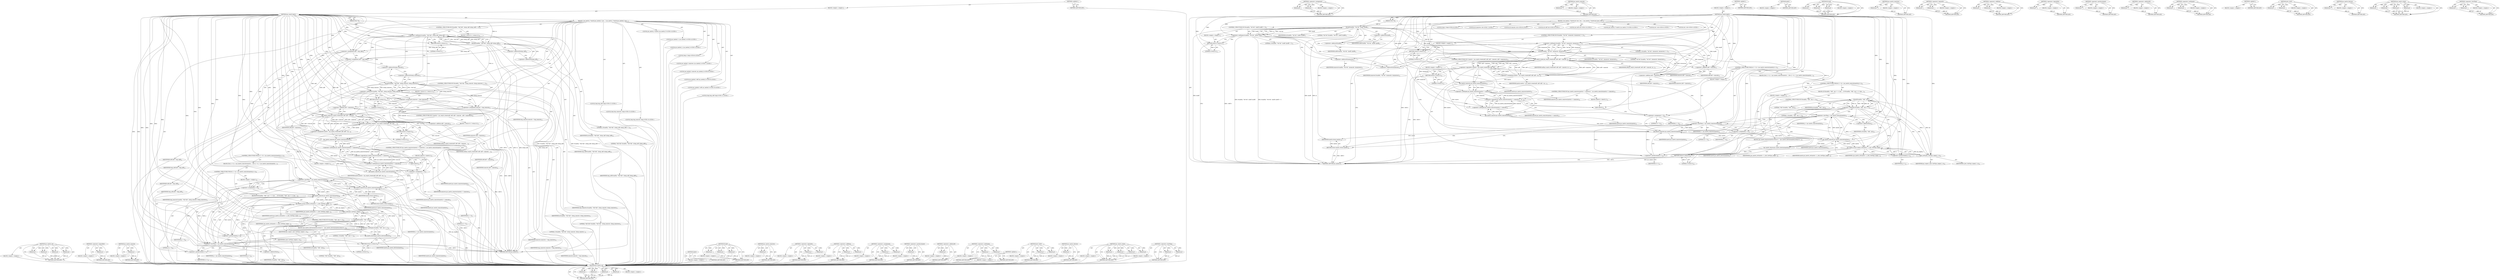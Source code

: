 digraph "&lt;operator&gt;.lessThan" {
vulnerable_213 [label=<(METHOD,jas_matrix_set)>];
vulnerable_214 [label=<(PARAM,p1)>];
vulnerable_215 [label=<(PARAM,p2)>];
vulnerable_216 [label=<(PARAM,p3)>];
vulnerable_217 [label=<(PARAM,p4)>];
vulnerable_218 [label=<(BLOCK,&lt;empty&gt;,&lt;empty&gt;)>];
vulnerable_219 [label=<(METHOD_RETURN,ANY)>];
vulnerable_167 [label=<(METHOD,&lt;operator&gt;.assignment)>];
vulnerable_168 [label=<(PARAM,p1)>];
vulnerable_169 [label=<(PARAM,p2)>];
vulnerable_170 [label=<(BLOCK,&lt;empty&gt;,&lt;empty&gt;)>];
vulnerable_171 [label=<(METHOD_RETURN,ANY)>];
vulnerable_193 [label=<(METHOD,jas_matrix_numcols)>];
vulnerable_194 [label=<(PARAM,p1)>];
vulnerable_195 [label=<(BLOCK,&lt;empty&gt;,&lt;empty&gt;)>];
vulnerable_196 [label=<(METHOD_RETURN,ANY)>];
vulnerable_6 [label=<(METHOD,&lt;global&gt;)<SUB>1</SUB>>];
vulnerable_7 [label=<(BLOCK,&lt;empty&gt;,&lt;empty&gt;)<SUB>1</SUB>>];
vulnerable_8 [label=<(METHOD,jas_seq2d_input)<SUB>1</SUB>>];
vulnerable_9 [label=<(PARAM,FILE *in)<SUB>1</SUB>>];
vulnerable_10 [label=<(BLOCK,{
 	jas_matrix_t *matrix;
	int i;
	int j;
 	lon...,{
 	jas_matrix_t *matrix;
	int i;
	int j;
 	lon...)<SUB>2</SUB>>];
vulnerable_11 [label="<(LOCAL,jas_matrix_t* matrix: jas_matrix_t*)<SUB>3</SUB>>"];
vulnerable_12 [label="<(LOCAL,int i: int)<SUB>4</SUB>>"];
vulnerable_13 [label="<(LOCAL,int j: int)<SUB>5</SUB>>"];
vulnerable_14 [label="<(LOCAL,long x: long)<SUB>6</SUB>>"];
vulnerable_15 [label="<(LOCAL,int numrows: int)<SUB>7</SUB>>"];
vulnerable_16 [label="<(LOCAL,int numcols: int)<SUB>8</SUB>>"];
vulnerable_17 [label="<(LOCAL,int xoff: int)<SUB>9</SUB>>"];
vulnerable_18 [label="<(LOCAL,int yoff: int)<SUB>10</SUB>>"];
vulnerable_19 [label=<(CONTROL_STRUCTURE,IF,if (fscanf(in, &quot;%d %d&quot;, &amp;xoff, &amp;yoff) != 2))<SUB>11</SUB>>];
vulnerable_20 [label=<(&lt;operator&gt;.notEquals,fscanf(in, &quot;%d %d&quot;, &amp;xoff, &amp;yoff) != 2)<SUB>11</SUB>>];
vulnerable_21 [label=<(fscanf,fscanf(in, &quot;%d %d&quot;, &amp;xoff, &amp;yoff))<SUB>11</SUB>>];
vulnerable_22 [label=<(IDENTIFIER,in,fscanf(in, &quot;%d %d&quot;, &amp;xoff, &amp;yoff))<SUB>11</SUB>>];
vulnerable_23 [label=<(LITERAL,&quot;%d %d&quot;,fscanf(in, &quot;%d %d&quot;, &amp;xoff, &amp;yoff))<SUB>11</SUB>>];
vulnerable_24 [label=<(&lt;operator&gt;.addressOf,&amp;xoff)<SUB>11</SUB>>];
vulnerable_25 [label=<(IDENTIFIER,xoff,fscanf(in, &quot;%d %d&quot;, &amp;xoff, &amp;yoff))<SUB>11</SUB>>];
vulnerable_26 [label=<(&lt;operator&gt;.addressOf,&amp;yoff)<SUB>11</SUB>>];
vulnerable_27 [label=<(IDENTIFIER,yoff,fscanf(in, &quot;%d %d&quot;, &amp;xoff, &amp;yoff))<SUB>11</SUB>>];
vulnerable_28 [label=<(LITERAL,2,fscanf(in, &quot;%d %d&quot;, &amp;xoff, &amp;yoff) != 2)<SUB>11</SUB>>];
vulnerable_29 [label=<(BLOCK,&lt;empty&gt;,&lt;empty&gt;)<SUB>12</SUB>>];
vulnerable_30 [label=<(RETURN,return 0;,return 0;)<SUB>12</SUB>>];
vulnerable_31 [label=<(LITERAL,0,return 0;)<SUB>12</SUB>>];
vulnerable_32 [label=<(CONTROL_STRUCTURE,IF,if (fscanf(in, &quot;%d %d&quot;, &amp;numcols, &amp;numrows) != 2))<SUB>13</SUB>>];
vulnerable_33 [label=<(&lt;operator&gt;.notEquals,fscanf(in, &quot;%d %d&quot;, &amp;numcols, &amp;numrows) != 2)<SUB>13</SUB>>];
vulnerable_34 [label=<(fscanf,fscanf(in, &quot;%d %d&quot;, &amp;numcols, &amp;numrows))<SUB>13</SUB>>];
vulnerable_35 [label=<(IDENTIFIER,in,fscanf(in, &quot;%d %d&quot;, &amp;numcols, &amp;numrows))<SUB>13</SUB>>];
vulnerable_36 [label=<(LITERAL,&quot;%d %d&quot;,fscanf(in, &quot;%d %d&quot;, &amp;numcols, &amp;numrows))<SUB>13</SUB>>];
vulnerable_37 [label=<(&lt;operator&gt;.addressOf,&amp;numcols)<SUB>13</SUB>>];
vulnerable_38 [label=<(IDENTIFIER,numcols,fscanf(in, &quot;%d %d&quot;, &amp;numcols, &amp;numrows))<SUB>13</SUB>>];
vulnerable_39 [label=<(&lt;operator&gt;.addressOf,&amp;numrows)<SUB>13</SUB>>];
vulnerable_40 [label=<(IDENTIFIER,numrows,fscanf(in, &quot;%d %d&quot;, &amp;numcols, &amp;numrows))<SUB>13</SUB>>];
vulnerable_41 [label=<(LITERAL,2,fscanf(in, &quot;%d %d&quot;, &amp;numcols, &amp;numrows) != 2)<SUB>13</SUB>>];
vulnerable_42 [label=<(BLOCK,&lt;empty&gt;,&lt;empty&gt;)<SUB>14</SUB>>];
vulnerable_43 [label=<(RETURN,return 0;,return 0;)<SUB>14</SUB>>];
vulnerable_44 [label=<(LITERAL,0,return 0;)<SUB>14</SUB>>];
vulnerable_45 [label=<(CONTROL_STRUCTURE,IF,if (!(matrix = jas_seq2d_create(xoff, yoff, xoff + numcols, yoff + numrows))))<SUB>15</SUB>>];
vulnerable_46 [label=<(&lt;operator&gt;.logicalNot,!(matrix = jas_seq2d_create(xoff, yoff, xoff + ...)<SUB>15</SUB>>];
vulnerable_47 [label=<(&lt;operator&gt;.assignment,matrix = jas_seq2d_create(xoff, yoff, xoff + nu...)<SUB>15</SUB>>];
vulnerable_48 [label=<(IDENTIFIER,matrix,matrix = jas_seq2d_create(xoff, yoff, xoff + nu...)<SUB>15</SUB>>];
vulnerable_49 [label=<(jas_seq2d_create,jas_seq2d_create(xoff, yoff, xoff + numcols, yo...)<SUB>15</SUB>>];
vulnerable_50 [label=<(IDENTIFIER,xoff,jas_seq2d_create(xoff, yoff, xoff + numcols, yo...)<SUB>15</SUB>>];
vulnerable_51 [label=<(IDENTIFIER,yoff,jas_seq2d_create(xoff, yoff, xoff + numcols, yo...)<SUB>15</SUB>>];
vulnerable_52 [label=<(&lt;operator&gt;.addition,xoff + numcols)<SUB>15</SUB>>];
vulnerable_53 [label=<(IDENTIFIER,xoff,xoff + numcols)<SUB>15</SUB>>];
vulnerable_54 [label=<(IDENTIFIER,numcols,xoff + numcols)<SUB>15</SUB>>];
vulnerable_55 [label=<(&lt;operator&gt;.addition,yoff + numrows)<SUB>15</SUB>>];
vulnerable_56 [label=<(IDENTIFIER,yoff,yoff + numrows)<SUB>15</SUB>>];
vulnerable_57 [label=<(IDENTIFIER,numrows,yoff + numrows)<SUB>15</SUB>>];
vulnerable_58 [label=<(BLOCK,&lt;empty&gt;,&lt;empty&gt;)<SUB>16</SUB>>];
vulnerable_59 [label=<(RETURN,return 0;,return 0;)<SUB>16</SUB>>];
vulnerable_60 [label=<(LITERAL,0,return 0;)<SUB>16</SUB>>];
vulnerable_61 [label=<(CONTROL_STRUCTURE,IF,if (jas_matrix_numrows(matrix) != numrows ||
 	  jas_matrix_numcols(matrix) != numcols))<SUB>18</SUB>>];
vulnerable_62 [label=<(&lt;operator&gt;.logicalOr,jas_matrix_numrows(matrix) != numrows ||
 	  ja...)<SUB>18</SUB>>];
vulnerable_63 [label=<(&lt;operator&gt;.notEquals,jas_matrix_numrows(matrix) != numrows)<SUB>18</SUB>>];
vulnerable_64 [label=<(jas_matrix_numrows,jas_matrix_numrows(matrix))<SUB>18</SUB>>];
vulnerable_65 [label=<(IDENTIFIER,matrix,jas_matrix_numrows(matrix))<SUB>18</SUB>>];
vulnerable_66 [label=<(IDENTIFIER,numrows,jas_matrix_numrows(matrix) != numrows)<SUB>18</SUB>>];
vulnerable_67 [label=<(&lt;operator&gt;.notEquals,jas_matrix_numcols(matrix) != numcols)<SUB>19</SUB>>];
vulnerable_68 [label=<(jas_matrix_numcols,jas_matrix_numcols(matrix))<SUB>19</SUB>>];
vulnerable_69 [label=<(IDENTIFIER,matrix,jas_matrix_numcols(matrix))<SUB>19</SUB>>];
vulnerable_70 [label=<(IDENTIFIER,numcols,jas_matrix_numcols(matrix) != numcols)<SUB>19</SUB>>];
vulnerable_71 [label=<(BLOCK,{
		abort();
	},{
		abort();
	})<SUB>19</SUB>>];
vulnerable_72 [label=<(abort,abort())<SUB>20</SUB>>];
vulnerable_73 [label=<(CONTROL_STRUCTURE,FOR,for (i = 0;i &lt; jas_matrix_numrows(matrix);i++))<SUB>24</SUB>>];
vulnerable_74 [label=<(BLOCK,&lt;empty&gt;,&lt;empty&gt;)<SUB>24</SUB>>];
vulnerable_75 [label=<(&lt;operator&gt;.assignment,i = 0)<SUB>24</SUB>>];
vulnerable_76 [label=<(IDENTIFIER,i,i = 0)<SUB>24</SUB>>];
vulnerable_77 [label=<(LITERAL,0,i = 0)<SUB>24</SUB>>];
vulnerable_78 [label=<(&lt;operator&gt;.lessThan,i &lt; jas_matrix_numrows(matrix))<SUB>24</SUB>>];
vulnerable_79 [label=<(IDENTIFIER,i,i &lt; jas_matrix_numrows(matrix))<SUB>24</SUB>>];
vulnerable_80 [label=<(jas_matrix_numrows,jas_matrix_numrows(matrix))<SUB>24</SUB>>];
vulnerable_81 [label=<(IDENTIFIER,matrix,jas_matrix_numrows(matrix))<SUB>24</SUB>>];
vulnerable_82 [label=<(&lt;operator&gt;.postIncrement,i++)<SUB>24</SUB>>];
vulnerable_83 [label=<(IDENTIFIER,i,i++)<SUB>24</SUB>>];
vulnerable_84 [label=<(BLOCK,{
		for (j = 0; j &lt; jas_matrix_numcols(matrix);...,{
		for (j = 0; j &lt; jas_matrix_numcols(matrix);...)<SUB>24</SUB>>];
vulnerable_85 [label=<(CONTROL_STRUCTURE,FOR,for (j = 0;j &lt; jas_matrix_numcols(matrix);j++))<SUB>25</SUB>>];
vulnerable_86 [label=<(BLOCK,&lt;empty&gt;,&lt;empty&gt;)<SUB>25</SUB>>];
vulnerable_87 [label=<(&lt;operator&gt;.assignment,j = 0)<SUB>25</SUB>>];
vulnerable_88 [label=<(IDENTIFIER,j,j = 0)<SUB>25</SUB>>];
vulnerable_89 [label=<(LITERAL,0,j = 0)<SUB>25</SUB>>];
vulnerable_90 [label=<(&lt;operator&gt;.lessThan,j &lt; jas_matrix_numcols(matrix))<SUB>25</SUB>>];
vulnerable_91 [label=<(IDENTIFIER,j,j &lt; jas_matrix_numcols(matrix))<SUB>25</SUB>>];
vulnerable_92 [label=<(jas_matrix_numcols,jas_matrix_numcols(matrix))<SUB>25</SUB>>];
vulnerable_93 [label=<(IDENTIFIER,matrix,jas_matrix_numcols(matrix))<SUB>25</SUB>>];
vulnerable_94 [label=<(&lt;operator&gt;.postIncrement,j++)<SUB>25</SUB>>];
vulnerable_95 [label=<(IDENTIFIER,j,j++)<SUB>25</SUB>>];
vulnerable_96 [label=<(BLOCK,{
			if (fscanf(in, &quot;%ld&quot;, &amp;x) != 1) {
				jas_...,{
			if (fscanf(in, &quot;%ld&quot;, &amp;x) != 1) {
				jas_...)<SUB>25</SUB>>];
vulnerable_97 [label=<(CONTROL_STRUCTURE,IF,if (fscanf(in, &quot;%ld&quot;, &amp;x) != 1))<SUB>26</SUB>>];
vulnerable_98 [label=<(&lt;operator&gt;.notEquals,fscanf(in, &quot;%ld&quot;, &amp;x) != 1)<SUB>26</SUB>>];
vulnerable_99 [label=<(fscanf,fscanf(in, &quot;%ld&quot;, &amp;x))<SUB>26</SUB>>];
vulnerable_100 [label=<(IDENTIFIER,in,fscanf(in, &quot;%ld&quot;, &amp;x))<SUB>26</SUB>>];
vulnerable_101 [label=<(LITERAL,&quot;%ld&quot;,fscanf(in, &quot;%ld&quot;, &amp;x))<SUB>26</SUB>>];
vulnerable_102 [label=<(&lt;operator&gt;.addressOf,&amp;x)<SUB>26</SUB>>];
vulnerable_103 [label=<(IDENTIFIER,x,fscanf(in, &quot;%ld&quot;, &amp;x))<SUB>26</SUB>>];
vulnerable_104 [label=<(LITERAL,1,fscanf(in, &quot;%ld&quot;, &amp;x) != 1)<SUB>26</SUB>>];
vulnerable_105 [label=<(BLOCK,{
				jas_matrix_destroy(matrix);
				return 0;...,{
				jas_matrix_destroy(matrix);
				return 0;...)<SUB>26</SUB>>];
vulnerable_106 [label=<(jas_matrix_destroy,jas_matrix_destroy(matrix))<SUB>27</SUB>>];
vulnerable_107 [label=<(IDENTIFIER,matrix,jas_matrix_destroy(matrix))<SUB>27</SUB>>];
vulnerable_108 [label=<(RETURN,return 0;,return 0;)<SUB>28</SUB>>];
vulnerable_109 [label=<(LITERAL,0,return 0;)<SUB>28</SUB>>];
vulnerable_110 [label=<(jas_matrix_set,jas_matrix_set(matrix, i, j, JAS_CAST(jas_seqen...)<SUB>30</SUB>>];
vulnerable_111 [label=<(IDENTIFIER,matrix,jas_matrix_set(matrix, i, j, JAS_CAST(jas_seqen...)<SUB>30</SUB>>];
vulnerable_112 [label=<(IDENTIFIER,i,jas_matrix_set(matrix, i, j, JAS_CAST(jas_seqen...)<SUB>30</SUB>>];
vulnerable_113 [label=<(IDENTIFIER,j,jas_matrix_set(matrix, i, j, JAS_CAST(jas_seqen...)<SUB>30</SUB>>];
vulnerable_114 [label=<(JAS_CAST,JAS_CAST(jas_seqent_t, x))<SUB>30</SUB>>];
vulnerable_115 [label=<(IDENTIFIER,jas_seqent_t,JAS_CAST(jas_seqent_t, x))<SUB>30</SUB>>];
vulnerable_116 [label=<(IDENTIFIER,x,JAS_CAST(jas_seqent_t, x))<SUB>30</SUB>>];
vulnerable_117 [label=<(RETURN,return matrix;,return matrix;)<SUB>34</SUB>>];
vulnerable_118 [label=<(IDENTIFIER,matrix,return matrix;)<SUB>34</SUB>>];
vulnerable_119 [label=<(METHOD_RETURN,jas_matrix_t)<SUB>1</SUB>>];
vulnerable_121 [label=<(METHOD_RETURN,ANY)<SUB>1</SUB>>];
vulnerable_197 [label=<(METHOD,abort)>];
vulnerable_198 [label=<(BLOCK,&lt;empty&gt;,&lt;empty&gt;)>];
vulnerable_199 [label=<(METHOD_RETURN,ANY)>];
vulnerable_153 [label=<(METHOD,fscanf)>];
vulnerable_154 [label=<(PARAM,p1)>];
vulnerable_155 [label=<(PARAM,p2)>];
vulnerable_156 [label=<(PARAM,p3)>];
vulnerable_157 [label=<(BLOCK,&lt;empty&gt;,&lt;empty&gt;)>];
vulnerable_158 [label=<(METHOD_RETURN,ANY)>];
vulnerable_189 [label=<(METHOD,jas_matrix_numrows)>];
vulnerable_190 [label=<(PARAM,p1)>];
vulnerable_191 [label=<(BLOCK,&lt;empty&gt;,&lt;empty&gt;)>];
vulnerable_192 [label=<(METHOD_RETURN,ANY)>];
vulnerable_184 [label=<(METHOD,&lt;operator&gt;.logicalOr)>];
vulnerable_185 [label=<(PARAM,p1)>];
vulnerable_186 [label=<(PARAM,p2)>];
vulnerable_187 [label=<(BLOCK,&lt;empty&gt;,&lt;empty&gt;)>];
vulnerable_188 [label=<(METHOD_RETURN,ANY)>];
vulnerable_179 [label=<(METHOD,&lt;operator&gt;.addition)>];
vulnerable_180 [label=<(PARAM,p1)>];
vulnerable_181 [label=<(PARAM,p2)>];
vulnerable_182 [label=<(BLOCK,&lt;empty&gt;,&lt;empty&gt;)>];
vulnerable_183 [label=<(METHOD_RETURN,ANY)>];
vulnerable_163 [label=<(METHOD,&lt;operator&gt;.logicalNot)>];
vulnerable_164 [label=<(PARAM,p1)>];
vulnerable_165 [label=<(BLOCK,&lt;empty&gt;,&lt;empty&gt;)>];
vulnerable_166 [label=<(METHOD_RETURN,ANY)>];
vulnerable_205 [label=<(METHOD,&lt;operator&gt;.postIncrement)>];
vulnerable_206 [label=<(PARAM,p1)>];
vulnerable_207 [label=<(BLOCK,&lt;empty&gt;,&lt;empty&gt;)>];
vulnerable_208 [label=<(METHOD_RETURN,ANY)>];
vulnerable_159 [label=<(METHOD,&lt;operator&gt;.addressOf)>];
vulnerable_160 [label=<(PARAM,p1)>];
vulnerable_161 [label=<(BLOCK,&lt;empty&gt;,&lt;empty&gt;)>];
vulnerable_162 [label=<(METHOD_RETURN,ANY)>];
vulnerable_148 [label=<(METHOD,&lt;operator&gt;.notEquals)>];
vulnerable_149 [label=<(PARAM,p1)>];
vulnerable_150 [label=<(PARAM,p2)>];
vulnerable_151 [label=<(BLOCK,&lt;empty&gt;,&lt;empty&gt;)>];
vulnerable_152 [label=<(METHOD_RETURN,ANY)>];
vulnerable_142 [label=<(METHOD,&lt;global&gt;)<SUB>1</SUB>>];
vulnerable_143 [label=<(BLOCK,&lt;empty&gt;,&lt;empty&gt;)>];
vulnerable_144 [label=<(METHOD_RETURN,ANY)>];
vulnerable_220 [label=<(METHOD,JAS_CAST)>];
vulnerable_221 [label=<(PARAM,p1)>];
vulnerable_222 [label=<(PARAM,p2)>];
vulnerable_223 [label=<(BLOCK,&lt;empty&gt;,&lt;empty&gt;)>];
vulnerable_224 [label=<(METHOD_RETURN,ANY)>];
vulnerable_209 [label=<(METHOD,jas_matrix_destroy)>];
vulnerable_210 [label=<(PARAM,p1)>];
vulnerable_211 [label=<(BLOCK,&lt;empty&gt;,&lt;empty&gt;)>];
vulnerable_212 [label=<(METHOD_RETURN,ANY)>];
vulnerable_172 [label=<(METHOD,jas_seq2d_create)>];
vulnerable_173 [label=<(PARAM,p1)>];
vulnerable_174 [label=<(PARAM,p2)>];
vulnerable_175 [label=<(PARAM,p3)>];
vulnerable_176 [label=<(PARAM,p4)>];
vulnerable_177 [label=<(BLOCK,&lt;empty&gt;,&lt;empty&gt;)>];
vulnerable_178 [label=<(METHOD_RETURN,ANY)>];
vulnerable_200 [label=<(METHOD,&lt;operator&gt;.lessThan)>];
vulnerable_201 [label=<(PARAM,p1)>];
vulnerable_202 [label=<(PARAM,p2)>];
vulnerable_203 [label=<(BLOCK,&lt;empty&gt;,&lt;empty&gt;)>];
vulnerable_204 [label=<(METHOD_RETURN,ANY)>];
fixed_231 [label=<(METHOD,jas_matrix_set)>];
fixed_232 [label=<(PARAM,p1)>];
fixed_233 [label=<(PARAM,p2)>];
fixed_234 [label=<(PARAM,p3)>];
fixed_235 [label=<(PARAM,p4)>];
fixed_236 [label=<(BLOCK,&lt;empty&gt;,&lt;empty&gt;)>];
fixed_237 [label=<(METHOD_RETURN,ANY)>];
fixed_186 [label=<(METHOD,&lt;operator&gt;.logicalNot)>];
fixed_187 [label=<(PARAM,p1)>];
fixed_188 [label=<(BLOCK,&lt;empty&gt;,&lt;empty&gt;)>];
fixed_189 [label=<(METHOD_RETURN,ANY)>];
fixed_211 [label=<(METHOD,jas_matrix_numcols)>];
fixed_212 [label=<(PARAM,p1)>];
fixed_213 [label=<(BLOCK,&lt;empty&gt;,&lt;empty&gt;)>];
fixed_214 [label=<(METHOD_RETURN,ANY)>];
fixed_6 [label=<(METHOD,&lt;global&gt;)<SUB>1</SUB>>];
fixed_7 [label=<(BLOCK,&lt;empty&gt;,&lt;empty&gt;)<SUB>1</SUB>>];
fixed_8 [label=<(METHOD,jas_seq2d_input)<SUB>1</SUB>>];
fixed_9 [label=<(PARAM,FILE *in)<SUB>1</SUB>>];
fixed_10 [label=<(BLOCK,{
 	jas_matrix_t *matrix;
	jas_matind_t i;
	jas...,{
 	jas_matrix_t *matrix;
	jas_matind_t i;
	jas...)<SUB>2</SUB>>];
fixed_11 [label="<(LOCAL,jas_matrix_t* matrix: jas_matrix_t*)<SUB>3</SUB>>"];
fixed_12 [label="<(LOCAL,jas_matind_t i: jas_matind_t)<SUB>4</SUB>>"];
fixed_13 [label="<(LOCAL,jas_matind_t j: jas_matind_t)<SUB>5</SUB>>"];
fixed_14 [label="<(LOCAL,long x: long)<SUB>6</SUB>>"];
fixed_15 [label="<(LOCAL,jas_matind_t numrows: jas_matind_t)<SUB>7</SUB>>"];
fixed_16 [label="<(LOCAL,jas_matind_t numcols: jas_matind_t)<SUB>8</SUB>>"];
fixed_17 [label="<(LOCAL,jas_matind_t xoff: jas_matind_t)<SUB>9</SUB>>"];
fixed_18 [label="<(LOCAL,jas_matind_t yoff: jas_matind_t)<SUB>10</SUB>>"];
fixed_19 [label="<(LOCAL,long tmp_xoff: long)<SUB>11</SUB>>"];
fixed_20 [label="<(LOCAL,long tmp_yoff: long)<SUB>12</SUB>>"];
fixed_21 [label="<(LOCAL,long tmp_numrows: long)<SUB>13</SUB>>"];
fixed_22 [label="<(LOCAL,long tmp_numcols: long)<SUB>14</SUB>>"];
fixed_23 [label=<(CONTROL_STRUCTURE,IF,if (fscanf(in, &quot;%ld %ld&quot;, &amp;tmp_xoff, &amp;tmp_yoff) != 2))<SUB>16</SUB>>];
fixed_24 [label=<(&lt;operator&gt;.notEquals,fscanf(in, &quot;%ld %ld&quot;, &amp;tmp_xoff, &amp;tmp_yoff) != 2)<SUB>16</SUB>>];
fixed_25 [label=<(fscanf,fscanf(in, &quot;%ld %ld&quot;, &amp;tmp_xoff, &amp;tmp_yoff))<SUB>16</SUB>>];
fixed_26 [label=<(IDENTIFIER,in,fscanf(in, &quot;%ld %ld&quot;, &amp;tmp_xoff, &amp;tmp_yoff))<SUB>16</SUB>>];
fixed_27 [label=<(LITERAL,&quot;%ld %ld&quot;,fscanf(in, &quot;%ld %ld&quot;, &amp;tmp_xoff, &amp;tmp_yoff))<SUB>16</SUB>>];
fixed_28 [label=<(&lt;operator&gt;.addressOf,&amp;tmp_xoff)<SUB>16</SUB>>];
fixed_29 [label=<(IDENTIFIER,tmp_xoff,fscanf(in, &quot;%ld %ld&quot;, &amp;tmp_xoff, &amp;tmp_yoff))<SUB>16</SUB>>];
fixed_30 [label=<(&lt;operator&gt;.addressOf,&amp;tmp_yoff)<SUB>16</SUB>>];
fixed_31 [label=<(IDENTIFIER,tmp_yoff,fscanf(in, &quot;%ld %ld&quot;, &amp;tmp_xoff, &amp;tmp_yoff))<SUB>16</SUB>>];
fixed_32 [label=<(LITERAL,2,fscanf(in, &quot;%ld %ld&quot;, &amp;tmp_xoff, &amp;tmp_yoff) != 2)<SUB>16</SUB>>];
fixed_33 [label=<(BLOCK,{
 		return 0;
	},{
 		return 0;
	})<SUB>16</SUB>>];
fixed_34 [label=<(RETURN,return 0;,return 0;)<SUB>17</SUB>>];
fixed_35 [label=<(LITERAL,0,return 0;)<SUB>17</SUB>>];
fixed_36 [label=<(&lt;operator&gt;.assignment,xoff = tmp_xoff)<SUB>19</SUB>>];
fixed_37 [label=<(IDENTIFIER,xoff,xoff = tmp_xoff)<SUB>19</SUB>>];
fixed_38 [label=<(IDENTIFIER,tmp_xoff,xoff = tmp_xoff)<SUB>19</SUB>>];
fixed_39 [label=<(&lt;operator&gt;.assignment,yoff = tmp_yoff)<SUB>20</SUB>>];
fixed_40 [label=<(IDENTIFIER,yoff,yoff = tmp_yoff)<SUB>20</SUB>>];
fixed_41 [label=<(IDENTIFIER,tmp_yoff,yoff = tmp_yoff)<SUB>20</SUB>>];
fixed_42 [label=<(CONTROL_STRUCTURE,IF,if (fscanf(in, &quot;%ld %ld&quot;, &amp;tmp_numcols, &amp;tmp_numrows) != 2))<SUB>21</SUB>>];
fixed_43 [label=<(&lt;operator&gt;.notEquals,fscanf(in, &quot;%ld %ld&quot;, &amp;tmp_numcols, &amp;tmp_numrow...)<SUB>21</SUB>>];
fixed_44 [label=<(fscanf,fscanf(in, &quot;%ld %ld&quot;, &amp;tmp_numcols, &amp;tmp_numrows))<SUB>21</SUB>>];
fixed_45 [label=<(IDENTIFIER,in,fscanf(in, &quot;%ld %ld&quot;, &amp;tmp_numcols, &amp;tmp_numrows))<SUB>21</SUB>>];
fixed_46 [label=<(LITERAL,&quot;%ld %ld&quot;,fscanf(in, &quot;%ld %ld&quot;, &amp;tmp_numcols, &amp;tmp_numrows))<SUB>21</SUB>>];
fixed_47 [label=<(&lt;operator&gt;.addressOf,&amp;tmp_numcols)<SUB>21</SUB>>];
fixed_48 [label=<(IDENTIFIER,tmp_numcols,fscanf(in, &quot;%ld %ld&quot;, &amp;tmp_numcols, &amp;tmp_numrows))<SUB>21</SUB>>];
fixed_49 [label=<(&lt;operator&gt;.addressOf,&amp;tmp_numrows)<SUB>21</SUB>>];
fixed_50 [label=<(IDENTIFIER,tmp_numrows,fscanf(in, &quot;%ld %ld&quot;, &amp;tmp_numcols, &amp;tmp_numrows))<SUB>21</SUB>>];
fixed_51 [label=<(LITERAL,2,fscanf(in, &quot;%ld %ld&quot;, &amp;tmp_numcols, &amp;tmp_numrow...)<SUB>21</SUB>>];
fixed_52 [label=<(BLOCK,{
 		return 0;
	},{
 		return 0;
	})<SUB>21</SUB>>];
fixed_53 [label=<(RETURN,return 0;,return 0;)<SUB>22</SUB>>];
fixed_54 [label=<(LITERAL,0,return 0;)<SUB>22</SUB>>];
fixed_55 [label=<(&lt;operator&gt;.assignment,numrows = tmp_numrows)<SUB>24</SUB>>];
fixed_56 [label=<(IDENTIFIER,numrows,numrows = tmp_numrows)<SUB>24</SUB>>];
fixed_57 [label=<(IDENTIFIER,tmp_numrows,numrows = tmp_numrows)<SUB>24</SUB>>];
fixed_58 [label=<(&lt;operator&gt;.assignment,numcols = tmp_numcols)<SUB>25</SUB>>];
fixed_59 [label=<(IDENTIFIER,numcols,numcols = tmp_numcols)<SUB>25</SUB>>];
fixed_60 [label=<(IDENTIFIER,tmp_numcols,numcols = tmp_numcols)<SUB>25</SUB>>];
fixed_61 [label=<(CONTROL_STRUCTURE,IF,if (!(matrix = jas_seq2d_create(xoff, yoff, xoff + numcols,
	  yoff + numrows))))<SUB>26</SUB>>];
fixed_62 [label=<(&lt;operator&gt;.logicalNot,!(matrix = jas_seq2d_create(xoff, yoff, xoff + ...)<SUB>26</SUB>>];
fixed_63 [label=<(&lt;operator&gt;.assignment,matrix = jas_seq2d_create(xoff, yoff, xoff + nu...)<SUB>26</SUB>>];
fixed_64 [label=<(IDENTIFIER,matrix,matrix = jas_seq2d_create(xoff, yoff, xoff + nu...)<SUB>26</SUB>>];
fixed_65 [label=<(jas_seq2d_create,jas_seq2d_create(xoff, yoff, xoff + numcols,
	 ...)<SUB>26</SUB>>];
fixed_66 [label=<(IDENTIFIER,xoff,jas_seq2d_create(xoff, yoff, xoff + numcols,
	 ...)<SUB>26</SUB>>];
fixed_67 [label=<(IDENTIFIER,yoff,jas_seq2d_create(xoff, yoff, xoff + numcols,
	 ...)<SUB>26</SUB>>];
fixed_68 [label=<(&lt;operator&gt;.addition,xoff + numcols)<SUB>26</SUB>>];
fixed_69 [label=<(IDENTIFIER,xoff,xoff + numcols)<SUB>26</SUB>>];
fixed_70 [label=<(IDENTIFIER,numcols,xoff + numcols)<SUB>26</SUB>>];
fixed_71 [label=<(&lt;operator&gt;.addition,yoff + numrows)<SUB>27</SUB>>];
fixed_72 [label=<(IDENTIFIER,yoff,yoff + numrows)<SUB>27</SUB>>];
fixed_73 [label=<(IDENTIFIER,numrows,yoff + numrows)<SUB>27</SUB>>];
fixed_74 [label=<(BLOCK,{
 		return 0;
	},{
 		return 0;
	})<SUB>27</SUB>>];
fixed_75 [label=<(RETURN,return 0;,return 0;)<SUB>28</SUB>>];
fixed_76 [label=<(LITERAL,0,return 0;)<SUB>28</SUB>>];
fixed_77 [label=<(CONTROL_STRUCTURE,IF,if (jas_matrix_numrows(matrix) != numrows ||
 	  jas_matrix_numcols(matrix) != numcols))<SUB>31</SUB>>];
fixed_78 [label=<(&lt;operator&gt;.logicalOr,jas_matrix_numrows(matrix) != numrows ||
 	  ja...)<SUB>31</SUB>>];
fixed_79 [label=<(&lt;operator&gt;.notEquals,jas_matrix_numrows(matrix) != numrows)<SUB>31</SUB>>];
fixed_80 [label=<(jas_matrix_numrows,jas_matrix_numrows(matrix))<SUB>31</SUB>>];
fixed_81 [label=<(IDENTIFIER,matrix,jas_matrix_numrows(matrix))<SUB>31</SUB>>];
fixed_82 [label=<(IDENTIFIER,numrows,jas_matrix_numrows(matrix) != numrows)<SUB>31</SUB>>];
fixed_83 [label=<(&lt;operator&gt;.notEquals,jas_matrix_numcols(matrix) != numcols)<SUB>32</SUB>>];
fixed_84 [label=<(jas_matrix_numcols,jas_matrix_numcols(matrix))<SUB>32</SUB>>];
fixed_85 [label=<(IDENTIFIER,matrix,jas_matrix_numcols(matrix))<SUB>32</SUB>>];
fixed_86 [label=<(IDENTIFIER,numcols,jas_matrix_numcols(matrix) != numcols)<SUB>32</SUB>>];
fixed_87 [label=<(BLOCK,{
		abort();
	},{
		abort();
	})<SUB>32</SUB>>];
fixed_88 [label=<(abort,abort())<SUB>33</SUB>>];
fixed_89 [label=<(CONTROL_STRUCTURE,FOR,for (i = 0;i &lt; jas_matrix_numrows(matrix);i++))<SUB>37</SUB>>];
fixed_90 [label=<(BLOCK,&lt;empty&gt;,&lt;empty&gt;)<SUB>37</SUB>>];
fixed_91 [label=<(&lt;operator&gt;.assignment,i = 0)<SUB>37</SUB>>];
fixed_92 [label=<(IDENTIFIER,i,i = 0)<SUB>37</SUB>>];
fixed_93 [label=<(LITERAL,0,i = 0)<SUB>37</SUB>>];
fixed_94 [label=<(&lt;operator&gt;.lessThan,i &lt; jas_matrix_numrows(matrix))<SUB>37</SUB>>];
fixed_95 [label=<(IDENTIFIER,i,i &lt; jas_matrix_numrows(matrix))<SUB>37</SUB>>];
fixed_96 [label=<(jas_matrix_numrows,jas_matrix_numrows(matrix))<SUB>37</SUB>>];
fixed_97 [label=<(IDENTIFIER,matrix,jas_matrix_numrows(matrix))<SUB>37</SUB>>];
fixed_98 [label=<(&lt;operator&gt;.postIncrement,i++)<SUB>37</SUB>>];
fixed_99 [label=<(IDENTIFIER,i,i++)<SUB>37</SUB>>];
fixed_100 [label=<(BLOCK,{
		for (j = 0; j &lt; jas_matrix_numcols(matrix);...,{
		for (j = 0; j &lt; jas_matrix_numcols(matrix);...)<SUB>37</SUB>>];
fixed_101 [label=<(CONTROL_STRUCTURE,FOR,for (j = 0;j &lt; jas_matrix_numcols(matrix);j++))<SUB>38</SUB>>];
fixed_102 [label=<(BLOCK,&lt;empty&gt;,&lt;empty&gt;)<SUB>38</SUB>>];
fixed_103 [label=<(&lt;operator&gt;.assignment,j = 0)<SUB>38</SUB>>];
fixed_104 [label=<(IDENTIFIER,j,j = 0)<SUB>38</SUB>>];
fixed_105 [label=<(LITERAL,0,j = 0)<SUB>38</SUB>>];
fixed_106 [label=<(&lt;operator&gt;.lessThan,j &lt; jas_matrix_numcols(matrix))<SUB>38</SUB>>];
fixed_107 [label=<(IDENTIFIER,j,j &lt; jas_matrix_numcols(matrix))<SUB>38</SUB>>];
fixed_108 [label=<(jas_matrix_numcols,jas_matrix_numcols(matrix))<SUB>38</SUB>>];
fixed_109 [label=<(IDENTIFIER,matrix,jas_matrix_numcols(matrix))<SUB>38</SUB>>];
fixed_110 [label=<(&lt;operator&gt;.postIncrement,j++)<SUB>38</SUB>>];
fixed_111 [label=<(IDENTIFIER,j,j++)<SUB>38</SUB>>];
fixed_112 [label=<(BLOCK,{
			if (fscanf(in, &quot;%ld&quot;, &amp;x) != 1) {
				jas_...,{
			if (fscanf(in, &quot;%ld&quot;, &amp;x) != 1) {
				jas_...)<SUB>38</SUB>>];
fixed_113 [label=<(CONTROL_STRUCTURE,IF,if (fscanf(in, &quot;%ld&quot;, &amp;x) != 1))<SUB>39</SUB>>];
fixed_114 [label=<(&lt;operator&gt;.notEquals,fscanf(in, &quot;%ld&quot;, &amp;x) != 1)<SUB>39</SUB>>];
fixed_115 [label=<(fscanf,fscanf(in, &quot;%ld&quot;, &amp;x))<SUB>39</SUB>>];
fixed_116 [label=<(IDENTIFIER,in,fscanf(in, &quot;%ld&quot;, &amp;x))<SUB>39</SUB>>];
fixed_117 [label=<(LITERAL,&quot;%ld&quot;,fscanf(in, &quot;%ld&quot;, &amp;x))<SUB>39</SUB>>];
fixed_118 [label=<(&lt;operator&gt;.addressOf,&amp;x)<SUB>39</SUB>>];
fixed_119 [label=<(IDENTIFIER,x,fscanf(in, &quot;%ld&quot;, &amp;x))<SUB>39</SUB>>];
fixed_120 [label=<(LITERAL,1,fscanf(in, &quot;%ld&quot;, &amp;x) != 1)<SUB>39</SUB>>];
fixed_121 [label=<(BLOCK,{
				jas_matrix_destroy(matrix);
				return 0;...,{
				jas_matrix_destroy(matrix);
				return 0;...)<SUB>39</SUB>>];
fixed_122 [label=<(jas_matrix_destroy,jas_matrix_destroy(matrix))<SUB>40</SUB>>];
fixed_123 [label=<(IDENTIFIER,matrix,jas_matrix_destroy(matrix))<SUB>40</SUB>>];
fixed_124 [label=<(RETURN,return 0;,return 0;)<SUB>41</SUB>>];
fixed_125 [label=<(LITERAL,0,return 0;)<SUB>41</SUB>>];
fixed_126 [label=<(jas_matrix_set,jas_matrix_set(matrix, i, j, JAS_CAST(jas_seqen...)<SUB>43</SUB>>];
fixed_127 [label=<(IDENTIFIER,matrix,jas_matrix_set(matrix, i, j, JAS_CAST(jas_seqen...)<SUB>43</SUB>>];
fixed_128 [label=<(IDENTIFIER,i,jas_matrix_set(matrix, i, j, JAS_CAST(jas_seqen...)<SUB>43</SUB>>];
fixed_129 [label=<(IDENTIFIER,j,jas_matrix_set(matrix, i, j, JAS_CAST(jas_seqen...)<SUB>43</SUB>>];
fixed_130 [label=<(JAS_CAST,JAS_CAST(jas_seqent_t, x))<SUB>43</SUB>>];
fixed_131 [label=<(IDENTIFIER,jas_seqent_t,JAS_CAST(jas_seqent_t, x))<SUB>43</SUB>>];
fixed_132 [label=<(IDENTIFIER,x,JAS_CAST(jas_seqent_t, x))<SUB>43</SUB>>];
fixed_133 [label=<(RETURN,return matrix;,return matrix;)<SUB>47</SUB>>];
fixed_134 [label=<(IDENTIFIER,matrix,return matrix;)<SUB>47</SUB>>];
fixed_135 [label=<(METHOD_RETURN,jas_matrix_t)<SUB>1</SUB>>];
fixed_137 [label=<(METHOD_RETURN,ANY)<SUB>1</SUB>>];
fixed_215 [label=<(METHOD,abort)>];
fixed_216 [label=<(BLOCK,&lt;empty&gt;,&lt;empty&gt;)>];
fixed_217 [label=<(METHOD_RETURN,ANY)>];
fixed_171 [label=<(METHOD,fscanf)>];
fixed_172 [label=<(PARAM,p1)>];
fixed_173 [label=<(PARAM,p2)>];
fixed_174 [label=<(PARAM,p3)>];
fixed_175 [label=<(BLOCK,&lt;empty&gt;,&lt;empty&gt;)>];
fixed_176 [label=<(METHOD_RETURN,ANY)>];
fixed_207 [label=<(METHOD,jas_matrix_numrows)>];
fixed_208 [label=<(PARAM,p1)>];
fixed_209 [label=<(BLOCK,&lt;empty&gt;,&lt;empty&gt;)>];
fixed_210 [label=<(METHOD_RETURN,ANY)>];
fixed_202 [label=<(METHOD,&lt;operator&gt;.logicalOr)>];
fixed_203 [label=<(PARAM,p1)>];
fixed_204 [label=<(PARAM,p2)>];
fixed_205 [label=<(BLOCK,&lt;empty&gt;,&lt;empty&gt;)>];
fixed_206 [label=<(METHOD_RETURN,ANY)>];
fixed_197 [label=<(METHOD,&lt;operator&gt;.addition)>];
fixed_198 [label=<(PARAM,p1)>];
fixed_199 [label=<(PARAM,p2)>];
fixed_200 [label=<(BLOCK,&lt;empty&gt;,&lt;empty&gt;)>];
fixed_201 [label=<(METHOD_RETURN,ANY)>];
fixed_181 [label=<(METHOD,&lt;operator&gt;.assignment)>];
fixed_182 [label=<(PARAM,p1)>];
fixed_183 [label=<(PARAM,p2)>];
fixed_184 [label=<(BLOCK,&lt;empty&gt;,&lt;empty&gt;)>];
fixed_185 [label=<(METHOD_RETURN,ANY)>];
fixed_223 [label=<(METHOD,&lt;operator&gt;.postIncrement)>];
fixed_224 [label=<(PARAM,p1)>];
fixed_225 [label=<(BLOCK,&lt;empty&gt;,&lt;empty&gt;)>];
fixed_226 [label=<(METHOD_RETURN,ANY)>];
fixed_177 [label=<(METHOD,&lt;operator&gt;.addressOf)>];
fixed_178 [label=<(PARAM,p1)>];
fixed_179 [label=<(BLOCK,&lt;empty&gt;,&lt;empty&gt;)>];
fixed_180 [label=<(METHOD_RETURN,ANY)>];
fixed_166 [label=<(METHOD,&lt;operator&gt;.notEquals)>];
fixed_167 [label=<(PARAM,p1)>];
fixed_168 [label=<(PARAM,p2)>];
fixed_169 [label=<(BLOCK,&lt;empty&gt;,&lt;empty&gt;)>];
fixed_170 [label=<(METHOD_RETURN,ANY)>];
fixed_160 [label=<(METHOD,&lt;global&gt;)<SUB>1</SUB>>];
fixed_161 [label=<(BLOCK,&lt;empty&gt;,&lt;empty&gt;)>];
fixed_162 [label=<(METHOD_RETURN,ANY)>];
fixed_238 [label=<(METHOD,JAS_CAST)>];
fixed_239 [label=<(PARAM,p1)>];
fixed_240 [label=<(PARAM,p2)>];
fixed_241 [label=<(BLOCK,&lt;empty&gt;,&lt;empty&gt;)>];
fixed_242 [label=<(METHOD_RETURN,ANY)>];
fixed_227 [label=<(METHOD,jas_matrix_destroy)>];
fixed_228 [label=<(PARAM,p1)>];
fixed_229 [label=<(BLOCK,&lt;empty&gt;,&lt;empty&gt;)>];
fixed_230 [label=<(METHOD_RETURN,ANY)>];
fixed_190 [label=<(METHOD,jas_seq2d_create)>];
fixed_191 [label=<(PARAM,p1)>];
fixed_192 [label=<(PARAM,p2)>];
fixed_193 [label=<(PARAM,p3)>];
fixed_194 [label=<(PARAM,p4)>];
fixed_195 [label=<(BLOCK,&lt;empty&gt;,&lt;empty&gt;)>];
fixed_196 [label=<(METHOD_RETURN,ANY)>];
fixed_218 [label=<(METHOD,&lt;operator&gt;.lessThan)>];
fixed_219 [label=<(PARAM,p1)>];
fixed_220 [label=<(PARAM,p2)>];
fixed_221 [label=<(BLOCK,&lt;empty&gt;,&lt;empty&gt;)>];
fixed_222 [label=<(METHOD_RETURN,ANY)>];
vulnerable_213 -> vulnerable_214  [key=0, label="AST: "];
vulnerable_213 -> vulnerable_214  [key=1, label="DDG: "];
vulnerable_213 -> vulnerable_218  [key=0, label="AST: "];
vulnerable_213 -> vulnerable_215  [key=0, label="AST: "];
vulnerable_213 -> vulnerable_215  [key=1, label="DDG: "];
vulnerable_213 -> vulnerable_219  [key=0, label="AST: "];
vulnerable_213 -> vulnerable_219  [key=1, label="CFG: "];
vulnerable_213 -> vulnerable_216  [key=0, label="AST: "];
vulnerable_213 -> vulnerable_216  [key=1, label="DDG: "];
vulnerable_213 -> vulnerable_217  [key=0, label="AST: "];
vulnerable_213 -> vulnerable_217  [key=1, label="DDG: "];
vulnerable_214 -> vulnerable_219  [key=0, label="DDG: p1"];
vulnerable_215 -> vulnerable_219  [key=0, label="DDG: p2"];
vulnerable_216 -> vulnerable_219  [key=0, label="DDG: p3"];
vulnerable_217 -> vulnerable_219  [key=0, label="DDG: p4"];
vulnerable_167 -> vulnerable_168  [key=0, label="AST: "];
vulnerable_167 -> vulnerable_168  [key=1, label="DDG: "];
vulnerable_167 -> vulnerable_170  [key=0, label="AST: "];
vulnerable_167 -> vulnerable_169  [key=0, label="AST: "];
vulnerable_167 -> vulnerable_169  [key=1, label="DDG: "];
vulnerable_167 -> vulnerable_171  [key=0, label="AST: "];
vulnerable_167 -> vulnerable_171  [key=1, label="CFG: "];
vulnerable_168 -> vulnerable_171  [key=0, label="DDG: p1"];
vulnerable_169 -> vulnerable_171  [key=0, label="DDG: p2"];
vulnerable_193 -> vulnerable_194  [key=0, label="AST: "];
vulnerable_193 -> vulnerable_194  [key=1, label="DDG: "];
vulnerable_193 -> vulnerable_195  [key=0, label="AST: "];
vulnerable_193 -> vulnerable_196  [key=0, label="AST: "];
vulnerable_193 -> vulnerable_196  [key=1, label="CFG: "];
vulnerable_194 -> vulnerable_196  [key=0, label="DDG: p1"];
vulnerable_6 -> vulnerable_7  [key=0, label="AST: "];
vulnerable_6 -> vulnerable_121  [key=0, label="AST: "];
vulnerable_6 -> vulnerable_121  [key=1, label="CFG: "];
vulnerable_7 -> vulnerable_8  [key=0, label="AST: "];
vulnerable_8 -> vulnerable_9  [key=0, label="AST: "];
vulnerable_8 -> vulnerable_9  [key=1, label="DDG: "];
vulnerable_8 -> vulnerable_10  [key=0, label="AST: "];
vulnerable_8 -> vulnerable_119  [key=0, label="AST: "];
vulnerable_8 -> vulnerable_24  [key=0, label="CFG: "];
vulnerable_8 -> vulnerable_118  [key=0, label="DDG: "];
vulnerable_8 -> vulnerable_20  [key=0, label="DDG: "];
vulnerable_8 -> vulnerable_30  [key=0, label="DDG: "];
vulnerable_8 -> vulnerable_33  [key=0, label="DDG: "];
vulnerable_8 -> vulnerable_43  [key=0, label="DDG: "];
vulnerable_8 -> vulnerable_59  [key=0, label="DDG: "];
vulnerable_8 -> vulnerable_72  [key=0, label="DDG: "];
vulnerable_8 -> vulnerable_75  [key=0, label="DDG: "];
vulnerable_8 -> vulnerable_78  [key=0, label="DDG: "];
vulnerable_8 -> vulnerable_82  [key=0, label="DDG: "];
vulnerable_8 -> vulnerable_21  [key=0, label="DDG: "];
vulnerable_8 -> vulnerable_31  [key=0, label="DDG: "];
vulnerable_8 -> vulnerable_34  [key=0, label="DDG: "];
vulnerable_8 -> vulnerable_44  [key=0, label="DDG: "];
vulnerable_8 -> vulnerable_60  [key=0, label="DDG: "];
vulnerable_8 -> vulnerable_63  [key=0, label="DDG: "];
vulnerable_8 -> vulnerable_67  [key=0, label="DDG: "];
vulnerable_8 -> vulnerable_80  [key=0, label="DDG: "];
vulnerable_8 -> vulnerable_49  [key=0, label="DDG: "];
vulnerable_8 -> vulnerable_64  [key=0, label="DDG: "];
vulnerable_8 -> vulnerable_68  [key=0, label="DDG: "];
vulnerable_8 -> vulnerable_87  [key=0, label="DDG: "];
vulnerable_8 -> vulnerable_90  [key=0, label="DDG: "];
vulnerable_8 -> vulnerable_94  [key=0, label="DDG: "];
vulnerable_8 -> vulnerable_52  [key=0, label="DDG: "];
vulnerable_8 -> vulnerable_55  [key=0, label="DDG: "];
vulnerable_8 -> vulnerable_92  [key=0, label="DDG: "];
vulnerable_8 -> vulnerable_110  [key=0, label="DDG: "];
vulnerable_8 -> vulnerable_98  [key=0, label="DDG: "];
vulnerable_8 -> vulnerable_108  [key=0, label="DDG: "];
vulnerable_8 -> vulnerable_114  [key=0, label="DDG: "];
vulnerable_8 -> vulnerable_99  [key=0, label="DDG: "];
vulnerable_8 -> vulnerable_106  [key=0, label="DDG: "];
vulnerable_8 -> vulnerable_109  [key=0, label="DDG: "];
vulnerable_9 -> vulnerable_21  [key=0, label="DDG: in"];
vulnerable_10 -> vulnerable_11  [key=0, label="AST: "];
vulnerable_10 -> vulnerable_12  [key=0, label="AST: "];
vulnerable_10 -> vulnerable_13  [key=0, label="AST: "];
vulnerable_10 -> vulnerable_14  [key=0, label="AST: "];
vulnerable_10 -> vulnerable_15  [key=0, label="AST: "];
vulnerable_10 -> vulnerable_16  [key=0, label="AST: "];
vulnerable_10 -> vulnerable_17  [key=0, label="AST: "];
vulnerable_10 -> vulnerable_18  [key=0, label="AST: "];
vulnerable_10 -> vulnerable_19  [key=0, label="AST: "];
vulnerable_10 -> vulnerable_32  [key=0, label="AST: "];
vulnerable_10 -> vulnerable_45  [key=0, label="AST: "];
vulnerable_10 -> vulnerable_61  [key=0, label="AST: "];
vulnerable_10 -> vulnerable_73  [key=0, label="AST: "];
vulnerable_10 -> vulnerable_117  [key=0, label="AST: "];
vulnerable_19 -> vulnerable_20  [key=0, label="AST: "];
vulnerable_19 -> vulnerable_29  [key=0, label="AST: "];
vulnerable_20 -> vulnerable_21  [key=0, label="AST: "];
vulnerable_20 -> vulnerable_28  [key=0, label="AST: "];
vulnerable_20 -> vulnerable_30  [key=0, label="CFG: "];
vulnerable_20 -> vulnerable_30  [key=1, label="CDG: "];
vulnerable_20 -> vulnerable_37  [key=0, label="CFG: "];
vulnerable_20 -> vulnerable_37  [key=1, label="CDG: "];
vulnerable_20 -> vulnerable_119  [key=0, label="DDG: fscanf(in, &quot;%d %d&quot;, &amp;xoff, &amp;yoff)"];
vulnerable_20 -> vulnerable_119  [key=1, label="DDG: fscanf(in, &quot;%d %d&quot;, &amp;xoff, &amp;yoff) != 2"];
vulnerable_20 -> vulnerable_34  [key=0, label="CDG: "];
vulnerable_20 -> vulnerable_33  [key=0, label="CDG: "];
vulnerable_20 -> vulnerable_39  [key=0, label="CDG: "];
vulnerable_21 -> vulnerable_22  [key=0, label="AST: "];
vulnerable_21 -> vulnerable_23  [key=0, label="AST: "];
vulnerable_21 -> vulnerable_24  [key=0, label="AST: "];
vulnerable_21 -> vulnerable_26  [key=0, label="AST: "];
vulnerable_21 -> vulnerable_20  [key=0, label="CFG: "];
vulnerable_21 -> vulnerable_20  [key=1, label="DDG: in"];
vulnerable_21 -> vulnerable_20  [key=2, label="DDG: &quot;%d %d&quot;"];
vulnerable_21 -> vulnerable_20  [key=3, label="DDG: &amp;xoff"];
vulnerable_21 -> vulnerable_20  [key=4, label="DDG: &amp;yoff"];
vulnerable_21 -> vulnerable_119  [key=0, label="DDG: in"];
vulnerable_21 -> vulnerable_119  [key=1, label="DDG: &amp;xoff"];
vulnerable_21 -> vulnerable_119  [key=2, label="DDG: &amp;yoff"];
vulnerable_21 -> vulnerable_34  [key=0, label="DDG: in"];
vulnerable_21 -> vulnerable_49  [key=0, label="DDG: &amp;xoff"];
vulnerable_21 -> vulnerable_49  [key=1, label="DDG: &amp;yoff"];
vulnerable_21 -> vulnerable_52  [key=0, label="DDG: &amp;xoff"];
vulnerable_21 -> vulnerable_55  [key=0, label="DDG: &amp;yoff"];
vulnerable_24 -> vulnerable_25  [key=0, label="AST: "];
vulnerable_24 -> vulnerable_26  [key=0, label="CFG: "];
vulnerable_26 -> vulnerable_27  [key=0, label="AST: "];
vulnerable_26 -> vulnerable_21  [key=0, label="CFG: "];
vulnerable_29 -> vulnerable_30  [key=0, label="AST: "];
vulnerable_30 -> vulnerable_31  [key=0, label="AST: "];
vulnerable_30 -> vulnerable_119  [key=0, label="CFG: "];
vulnerable_30 -> vulnerable_119  [key=1, label="DDG: &lt;RET&gt;"];
vulnerable_31 -> vulnerable_30  [key=0, label="DDG: 0"];
vulnerable_32 -> vulnerable_33  [key=0, label="AST: "];
vulnerable_32 -> vulnerable_42  [key=0, label="AST: "];
vulnerable_33 -> vulnerable_34  [key=0, label="AST: "];
vulnerable_33 -> vulnerable_41  [key=0, label="AST: "];
vulnerable_33 -> vulnerable_43  [key=0, label="CFG: "];
vulnerable_33 -> vulnerable_43  [key=1, label="CDG: "];
vulnerable_33 -> vulnerable_52  [key=0, label="CFG: "];
vulnerable_33 -> vulnerable_52  [key=1, label="CDG: "];
vulnerable_33 -> vulnerable_47  [key=0, label="CDG: "];
vulnerable_33 -> vulnerable_49  [key=0, label="CDG: "];
vulnerable_33 -> vulnerable_46  [key=0, label="CDG: "];
vulnerable_33 -> vulnerable_55  [key=0, label="CDG: "];
vulnerable_34 -> vulnerable_35  [key=0, label="AST: "];
vulnerable_34 -> vulnerable_36  [key=0, label="AST: "];
vulnerable_34 -> vulnerable_37  [key=0, label="AST: "];
vulnerable_34 -> vulnerable_39  [key=0, label="AST: "];
vulnerable_34 -> vulnerable_33  [key=0, label="CFG: "];
vulnerable_34 -> vulnerable_33  [key=1, label="DDG: in"];
vulnerable_34 -> vulnerable_33  [key=2, label="DDG: &quot;%d %d&quot;"];
vulnerable_34 -> vulnerable_33  [key=3, label="DDG: &amp;numcols"];
vulnerable_34 -> vulnerable_33  [key=4, label="DDG: &amp;numrows"];
vulnerable_34 -> vulnerable_63  [key=0, label="DDG: &amp;numrows"];
vulnerable_34 -> vulnerable_67  [key=0, label="DDG: &amp;numcols"];
vulnerable_34 -> vulnerable_49  [key=0, label="DDG: &amp;numcols"];
vulnerable_34 -> vulnerable_49  [key=1, label="DDG: &amp;numrows"];
vulnerable_34 -> vulnerable_52  [key=0, label="DDG: &amp;numcols"];
vulnerable_34 -> vulnerable_55  [key=0, label="DDG: &amp;numrows"];
vulnerable_34 -> vulnerable_99  [key=0, label="DDG: in"];
vulnerable_37 -> vulnerable_38  [key=0, label="AST: "];
vulnerable_37 -> vulnerable_39  [key=0, label="CFG: "];
vulnerable_39 -> vulnerable_40  [key=0, label="AST: "];
vulnerable_39 -> vulnerable_34  [key=0, label="CFG: "];
vulnerable_42 -> vulnerable_43  [key=0, label="AST: "];
vulnerable_43 -> vulnerable_44  [key=0, label="AST: "];
vulnerable_43 -> vulnerable_119  [key=0, label="CFG: "];
vulnerable_43 -> vulnerable_119  [key=1, label="DDG: &lt;RET&gt;"];
vulnerable_44 -> vulnerable_43  [key=0, label="DDG: 0"];
vulnerable_45 -> vulnerable_46  [key=0, label="AST: "];
vulnerable_45 -> vulnerable_58  [key=0, label="AST: "];
vulnerable_46 -> vulnerable_47  [key=0, label="AST: "];
vulnerable_46 -> vulnerable_59  [key=0, label="CFG: "];
vulnerable_46 -> vulnerable_59  [key=1, label="CDG: "];
vulnerable_46 -> vulnerable_64  [key=0, label="CFG: "];
vulnerable_46 -> vulnerable_64  [key=1, label="CDG: "];
vulnerable_46 -> vulnerable_75  [key=0, label="CDG: "];
vulnerable_46 -> vulnerable_80  [key=0, label="CDG: "];
vulnerable_46 -> vulnerable_63  [key=0, label="CDG: "];
vulnerable_46 -> vulnerable_78  [key=0, label="CDG: "];
vulnerable_46 -> vulnerable_62  [key=0, label="CDG: "];
vulnerable_47 -> vulnerable_48  [key=0, label="AST: "];
vulnerable_47 -> vulnerable_49  [key=0, label="AST: "];
vulnerable_47 -> vulnerable_46  [key=0, label="CFG: "];
vulnerable_47 -> vulnerable_46  [key=1, label="DDG: matrix"];
vulnerable_47 -> vulnerable_64  [key=0, label="DDG: matrix"];
vulnerable_49 -> vulnerable_50  [key=0, label="AST: "];
vulnerable_49 -> vulnerable_51  [key=0, label="AST: "];
vulnerable_49 -> vulnerable_52  [key=0, label="AST: "];
vulnerable_49 -> vulnerable_55  [key=0, label="AST: "];
vulnerable_49 -> vulnerable_47  [key=0, label="CFG: "];
vulnerable_49 -> vulnerable_47  [key=1, label="DDG: xoff"];
vulnerable_49 -> vulnerable_47  [key=2, label="DDG: yoff"];
vulnerable_49 -> vulnerable_47  [key=3, label="DDG: xoff + numcols"];
vulnerable_49 -> vulnerable_47  [key=4, label="DDG: yoff + numrows"];
vulnerable_49 -> vulnerable_46  [key=0, label="DDG: xoff"];
vulnerable_49 -> vulnerable_46  [key=1, label="DDG: yoff"];
vulnerable_49 -> vulnerable_46  [key=2, label="DDG: xoff + numcols"];
vulnerable_49 -> vulnerable_46  [key=3, label="DDG: yoff + numrows"];
vulnerable_52 -> vulnerable_53  [key=0, label="AST: "];
vulnerable_52 -> vulnerable_54  [key=0, label="AST: "];
vulnerable_52 -> vulnerable_55  [key=0, label="CFG: "];
vulnerable_55 -> vulnerable_56  [key=0, label="AST: "];
vulnerable_55 -> vulnerable_57  [key=0, label="AST: "];
vulnerable_55 -> vulnerable_49  [key=0, label="CFG: "];
vulnerable_58 -> vulnerable_59  [key=0, label="AST: "];
vulnerable_59 -> vulnerable_60  [key=0, label="AST: "];
vulnerable_59 -> vulnerable_119  [key=0, label="CFG: "];
vulnerable_59 -> vulnerable_119  [key=1, label="DDG: &lt;RET&gt;"];
vulnerable_60 -> vulnerable_59  [key=0, label="DDG: 0"];
vulnerable_61 -> vulnerable_62  [key=0, label="AST: "];
vulnerable_61 -> vulnerable_71  [key=0, label="AST: "];
vulnerable_62 -> vulnerable_63  [key=0, label="AST: "];
vulnerable_62 -> vulnerable_67  [key=0, label="AST: "];
vulnerable_62 -> vulnerable_72  [key=0, label="CFG: "];
vulnerable_62 -> vulnerable_72  [key=1, label="CDG: "];
vulnerable_62 -> vulnerable_75  [key=0, label="CFG: "];
vulnerable_63 -> vulnerable_64  [key=0, label="AST: "];
vulnerable_63 -> vulnerable_66  [key=0, label="AST: "];
vulnerable_63 -> vulnerable_62  [key=0, label="CFG: "];
vulnerable_63 -> vulnerable_62  [key=1, label="DDG: jas_matrix_numrows(matrix)"];
vulnerable_63 -> vulnerable_62  [key=2, label="DDG: numrows"];
vulnerable_63 -> vulnerable_68  [key=0, label="CFG: "];
vulnerable_63 -> vulnerable_68  [key=1, label="CDG: "];
vulnerable_63 -> vulnerable_67  [key=0, label="CDG: "];
vulnerable_64 -> vulnerable_65  [key=0, label="AST: "];
vulnerable_64 -> vulnerable_63  [key=0, label="CFG: "];
vulnerable_64 -> vulnerable_63  [key=1, label="DDG: matrix"];
vulnerable_64 -> vulnerable_80  [key=0, label="DDG: matrix"];
vulnerable_64 -> vulnerable_68  [key=0, label="DDG: matrix"];
vulnerable_67 -> vulnerable_68  [key=0, label="AST: "];
vulnerable_67 -> vulnerable_70  [key=0, label="AST: "];
vulnerable_67 -> vulnerable_62  [key=0, label="CFG: "];
vulnerable_67 -> vulnerable_62  [key=1, label="DDG: jas_matrix_numcols(matrix)"];
vulnerable_67 -> vulnerable_62  [key=2, label="DDG: numcols"];
vulnerable_68 -> vulnerable_69  [key=0, label="AST: "];
vulnerable_68 -> vulnerable_67  [key=0, label="CFG: "];
vulnerable_68 -> vulnerable_67  [key=1, label="DDG: matrix"];
vulnerable_68 -> vulnerable_80  [key=0, label="DDG: matrix"];
vulnerable_71 -> vulnerable_72  [key=0, label="AST: "];
vulnerable_72 -> vulnerable_75  [key=0, label="CFG: "];
vulnerable_73 -> vulnerable_74  [key=0, label="AST: "];
vulnerable_73 -> vulnerable_78  [key=0, label="AST: "];
vulnerable_73 -> vulnerable_82  [key=0, label="AST: "];
vulnerable_73 -> vulnerable_84  [key=0, label="AST: "];
vulnerable_74 -> vulnerable_75  [key=0, label="AST: "];
vulnerable_75 -> vulnerable_76  [key=0, label="AST: "];
vulnerable_75 -> vulnerable_77  [key=0, label="AST: "];
vulnerable_75 -> vulnerable_80  [key=0, label="CFG: "];
vulnerable_75 -> vulnerable_78  [key=0, label="DDG: i"];
vulnerable_78 -> vulnerable_79  [key=0, label="AST: "];
vulnerable_78 -> vulnerable_80  [key=0, label="AST: "];
vulnerable_78 -> vulnerable_87  [key=0, label="CFG: "];
vulnerable_78 -> vulnerable_87  [key=1, label="CDG: "];
vulnerable_78 -> vulnerable_117  [key=0, label="CFG: "];
vulnerable_78 -> vulnerable_117  [key=1, label="CDG: "];
vulnerable_78 -> vulnerable_82  [key=0, label="DDG: i"];
vulnerable_78 -> vulnerable_110  [key=0, label="DDG: i"];
vulnerable_78 -> vulnerable_92  [key=0, label="CDG: "];
vulnerable_78 -> vulnerable_90  [key=0, label="CDG: "];
vulnerable_80 -> vulnerable_81  [key=0, label="AST: "];
vulnerable_80 -> vulnerable_78  [key=0, label="CFG: "];
vulnerable_80 -> vulnerable_78  [key=1, label="DDG: matrix"];
vulnerable_80 -> vulnerable_118  [key=0, label="DDG: matrix"];
vulnerable_80 -> vulnerable_92  [key=0, label="DDG: matrix"];
vulnerable_82 -> vulnerable_83  [key=0, label="AST: "];
vulnerable_82 -> vulnerable_80  [key=0, label="CFG: "];
vulnerable_82 -> vulnerable_78  [key=0, label="DDG: i"];
vulnerable_84 -> vulnerable_85  [key=0, label="AST: "];
vulnerable_85 -> vulnerable_86  [key=0, label="AST: "];
vulnerable_85 -> vulnerable_90  [key=0, label="AST: "];
vulnerable_85 -> vulnerable_94  [key=0, label="AST: "];
vulnerable_85 -> vulnerable_96  [key=0, label="AST: "];
vulnerable_86 -> vulnerable_87  [key=0, label="AST: "];
vulnerable_87 -> vulnerable_88  [key=0, label="AST: "];
vulnerable_87 -> vulnerable_89  [key=0, label="AST: "];
vulnerable_87 -> vulnerable_92  [key=0, label="CFG: "];
vulnerable_87 -> vulnerable_90  [key=0, label="DDG: j"];
vulnerable_90 -> vulnerable_91  [key=0, label="AST: "];
vulnerable_90 -> vulnerable_92  [key=0, label="AST: "];
vulnerable_90 -> vulnerable_102  [key=0, label="CFG: "];
vulnerable_90 -> vulnerable_102  [key=1, label="CDG: "];
vulnerable_90 -> vulnerable_82  [key=0, label="CFG: "];
vulnerable_90 -> vulnerable_82  [key=1, label="CDG: "];
vulnerable_90 -> vulnerable_110  [key=0, label="DDG: j"];
vulnerable_90 -> vulnerable_98  [key=0, label="CDG: "];
vulnerable_90 -> vulnerable_99  [key=0, label="CDG: "];
vulnerable_90 -> vulnerable_80  [key=0, label="CDG: "];
vulnerable_90 -> vulnerable_78  [key=0, label="CDG: "];
vulnerable_92 -> vulnerable_93  [key=0, label="AST: "];
vulnerable_92 -> vulnerable_90  [key=0, label="CFG: "];
vulnerable_92 -> vulnerable_90  [key=1, label="DDG: matrix"];
vulnerable_92 -> vulnerable_80  [key=0, label="DDG: matrix"];
vulnerable_92 -> vulnerable_110  [key=0, label="DDG: matrix"];
vulnerable_92 -> vulnerable_106  [key=0, label="DDG: matrix"];
vulnerable_94 -> vulnerable_95  [key=0, label="AST: "];
vulnerable_94 -> vulnerable_92  [key=0, label="CFG: "];
vulnerable_94 -> vulnerable_90  [key=0, label="DDG: j"];
vulnerable_96 -> vulnerable_97  [key=0, label="AST: "];
vulnerable_96 -> vulnerable_110  [key=0, label="AST: "];
vulnerable_97 -> vulnerable_98  [key=0, label="AST: "];
vulnerable_97 -> vulnerable_105  [key=0, label="AST: "];
vulnerable_98 -> vulnerable_99  [key=0, label="AST: "];
vulnerable_98 -> vulnerable_104  [key=0, label="AST: "];
vulnerable_98 -> vulnerable_106  [key=0, label="CFG: "];
vulnerable_98 -> vulnerable_106  [key=1, label="CDG: "];
vulnerable_98 -> vulnerable_114  [key=0, label="CFG: "];
vulnerable_98 -> vulnerable_114  [key=1, label="CDG: "];
vulnerable_98 -> vulnerable_94  [key=0, label="CDG: "];
vulnerable_98 -> vulnerable_92  [key=0, label="CDG: "];
vulnerable_98 -> vulnerable_90  [key=0, label="CDG: "];
vulnerable_98 -> vulnerable_110  [key=0, label="CDG: "];
vulnerable_98 -> vulnerable_108  [key=0, label="CDG: "];
vulnerable_99 -> vulnerable_100  [key=0, label="AST: "];
vulnerable_99 -> vulnerable_101  [key=0, label="AST: "];
vulnerable_99 -> vulnerable_102  [key=0, label="AST: "];
vulnerable_99 -> vulnerable_98  [key=0, label="CFG: "];
vulnerable_99 -> vulnerable_98  [key=1, label="DDG: in"];
vulnerable_99 -> vulnerable_98  [key=2, label="DDG: &quot;%ld&quot;"];
vulnerable_99 -> vulnerable_98  [key=3, label="DDG: &amp;x"];
vulnerable_99 -> vulnerable_114  [key=0, label="DDG: &amp;x"];
vulnerable_102 -> vulnerable_103  [key=0, label="AST: "];
vulnerable_102 -> vulnerable_99  [key=0, label="CFG: "];
vulnerable_105 -> vulnerable_106  [key=0, label="AST: "];
vulnerable_105 -> vulnerable_108  [key=0, label="AST: "];
vulnerable_106 -> vulnerable_107  [key=0, label="AST: "];
vulnerable_106 -> vulnerable_108  [key=0, label="CFG: "];
vulnerable_108 -> vulnerable_109  [key=0, label="AST: "];
vulnerable_108 -> vulnerable_119  [key=0, label="CFG: "];
vulnerable_108 -> vulnerable_119  [key=1, label="DDG: &lt;RET&gt;"];
vulnerable_109 -> vulnerable_108  [key=0, label="DDG: 0"];
vulnerable_110 -> vulnerable_111  [key=0, label="AST: "];
vulnerable_110 -> vulnerable_112  [key=0, label="AST: "];
vulnerable_110 -> vulnerable_113  [key=0, label="AST: "];
vulnerable_110 -> vulnerable_114  [key=0, label="AST: "];
vulnerable_110 -> vulnerable_94  [key=0, label="CFG: "];
vulnerable_110 -> vulnerable_94  [key=1, label="DDG: j"];
vulnerable_110 -> vulnerable_82  [key=0, label="DDG: i"];
vulnerable_110 -> vulnerable_92  [key=0, label="DDG: matrix"];
vulnerable_114 -> vulnerable_115  [key=0, label="AST: "];
vulnerable_114 -> vulnerable_116  [key=0, label="AST: "];
vulnerable_114 -> vulnerable_110  [key=0, label="CFG: "];
vulnerable_114 -> vulnerable_110  [key=1, label="DDG: jas_seqent_t"];
vulnerable_114 -> vulnerable_110  [key=2, label="DDG: x"];
vulnerable_114 -> vulnerable_119  [key=0, label="DDG: jas_seqent_t"];
vulnerable_114 -> vulnerable_99  [key=0, label="DDG: x"];
vulnerable_117 -> vulnerable_118  [key=0, label="AST: "];
vulnerable_117 -> vulnerable_119  [key=0, label="CFG: "];
vulnerable_117 -> vulnerable_119  [key=1, label="DDG: &lt;RET&gt;"];
vulnerable_118 -> vulnerable_117  [key=0, label="DDG: matrix"];
vulnerable_197 -> vulnerable_198  [key=0, label="AST: "];
vulnerable_197 -> vulnerable_199  [key=0, label="AST: "];
vulnerable_197 -> vulnerable_199  [key=1, label="CFG: "];
vulnerable_153 -> vulnerable_154  [key=0, label="AST: "];
vulnerable_153 -> vulnerable_154  [key=1, label="DDG: "];
vulnerable_153 -> vulnerable_157  [key=0, label="AST: "];
vulnerable_153 -> vulnerable_155  [key=0, label="AST: "];
vulnerable_153 -> vulnerable_155  [key=1, label="DDG: "];
vulnerable_153 -> vulnerable_158  [key=0, label="AST: "];
vulnerable_153 -> vulnerable_158  [key=1, label="CFG: "];
vulnerable_153 -> vulnerable_156  [key=0, label="AST: "];
vulnerable_153 -> vulnerable_156  [key=1, label="DDG: "];
vulnerable_154 -> vulnerable_158  [key=0, label="DDG: p1"];
vulnerable_155 -> vulnerable_158  [key=0, label="DDG: p2"];
vulnerable_156 -> vulnerable_158  [key=0, label="DDG: p3"];
vulnerable_189 -> vulnerable_190  [key=0, label="AST: "];
vulnerable_189 -> vulnerable_190  [key=1, label="DDG: "];
vulnerable_189 -> vulnerable_191  [key=0, label="AST: "];
vulnerable_189 -> vulnerable_192  [key=0, label="AST: "];
vulnerable_189 -> vulnerable_192  [key=1, label="CFG: "];
vulnerable_190 -> vulnerable_192  [key=0, label="DDG: p1"];
vulnerable_184 -> vulnerable_185  [key=0, label="AST: "];
vulnerable_184 -> vulnerable_185  [key=1, label="DDG: "];
vulnerable_184 -> vulnerable_187  [key=0, label="AST: "];
vulnerable_184 -> vulnerable_186  [key=0, label="AST: "];
vulnerable_184 -> vulnerable_186  [key=1, label="DDG: "];
vulnerable_184 -> vulnerable_188  [key=0, label="AST: "];
vulnerable_184 -> vulnerable_188  [key=1, label="CFG: "];
vulnerable_185 -> vulnerable_188  [key=0, label="DDG: p1"];
vulnerable_186 -> vulnerable_188  [key=0, label="DDG: p2"];
vulnerable_179 -> vulnerable_180  [key=0, label="AST: "];
vulnerable_179 -> vulnerable_180  [key=1, label="DDG: "];
vulnerable_179 -> vulnerable_182  [key=0, label="AST: "];
vulnerable_179 -> vulnerable_181  [key=0, label="AST: "];
vulnerable_179 -> vulnerable_181  [key=1, label="DDG: "];
vulnerable_179 -> vulnerable_183  [key=0, label="AST: "];
vulnerable_179 -> vulnerable_183  [key=1, label="CFG: "];
vulnerable_180 -> vulnerable_183  [key=0, label="DDG: p1"];
vulnerable_181 -> vulnerable_183  [key=0, label="DDG: p2"];
vulnerable_163 -> vulnerable_164  [key=0, label="AST: "];
vulnerable_163 -> vulnerable_164  [key=1, label="DDG: "];
vulnerable_163 -> vulnerable_165  [key=0, label="AST: "];
vulnerable_163 -> vulnerable_166  [key=0, label="AST: "];
vulnerable_163 -> vulnerable_166  [key=1, label="CFG: "];
vulnerable_164 -> vulnerable_166  [key=0, label="DDG: p1"];
vulnerable_205 -> vulnerable_206  [key=0, label="AST: "];
vulnerable_205 -> vulnerable_206  [key=1, label="DDG: "];
vulnerable_205 -> vulnerable_207  [key=0, label="AST: "];
vulnerable_205 -> vulnerable_208  [key=0, label="AST: "];
vulnerable_205 -> vulnerable_208  [key=1, label="CFG: "];
vulnerable_206 -> vulnerable_208  [key=0, label="DDG: p1"];
vulnerable_159 -> vulnerable_160  [key=0, label="AST: "];
vulnerable_159 -> vulnerable_160  [key=1, label="DDG: "];
vulnerable_159 -> vulnerable_161  [key=0, label="AST: "];
vulnerable_159 -> vulnerable_162  [key=0, label="AST: "];
vulnerable_159 -> vulnerable_162  [key=1, label="CFG: "];
vulnerable_160 -> vulnerable_162  [key=0, label="DDG: p1"];
vulnerable_148 -> vulnerable_149  [key=0, label="AST: "];
vulnerable_148 -> vulnerable_149  [key=1, label="DDG: "];
vulnerable_148 -> vulnerable_151  [key=0, label="AST: "];
vulnerable_148 -> vulnerable_150  [key=0, label="AST: "];
vulnerable_148 -> vulnerable_150  [key=1, label="DDG: "];
vulnerable_148 -> vulnerable_152  [key=0, label="AST: "];
vulnerable_148 -> vulnerable_152  [key=1, label="CFG: "];
vulnerable_149 -> vulnerable_152  [key=0, label="DDG: p1"];
vulnerable_150 -> vulnerable_152  [key=0, label="DDG: p2"];
vulnerable_142 -> vulnerable_143  [key=0, label="AST: "];
vulnerable_142 -> vulnerable_144  [key=0, label="AST: "];
vulnerable_142 -> vulnerable_144  [key=1, label="CFG: "];
vulnerable_220 -> vulnerable_221  [key=0, label="AST: "];
vulnerable_220 -> vulnerable_221  [key=1, label="DDG: "];
vulnerable_220 -> vulnerable_223  [key=0, label="AST: "];
vulnerable_220 -> vulnerable_222  [key=0, label="AST: "];
vulnerable_220 -> vulnerable_222  [key=1, label="DDG: "];
vulnerable_220 -> vulnerable_224  [key=0, label="AST: "];
vulnerable_220 -> vulnerable_224  [key=1, label="CFG: "];
vulnerable_221 -> vulnerable_224  [key=0, label="DDG: p1"];
vulnerable_222 -> vulnerable_224  [key=0, label="DDG: p2"];
vulnerable_209 -> vulnerable_210  [key=0, label="AST: "];
vulnerable_209 -> vulnerable_210  [key=1, label="DDG: "];
vulnerable_209 -> vulnerable_211  [key=0, label="AST: "];
vulnerable_209 -> vulnerable_212  [key=0, label="AST: "];
vulnerable_209 -> vulnerable_212  [key=1, label="CFG: "];
vulnerable_210 -> vulnerable_212  [key=0, label="DDG: p1"];
vulnerable_172 -> vulnerable_173  [key=0, label="AST: "];
vulnerable_172 -> vulnerable_173  [key=1, label="DDG: "];
vulnerable_172 -> vulnerable_177  [key=0, label="AST: "];
vulnerable_172 -> vulnerable_174  [key=0, label="AST: "];
vulnerable_172 -> vulnerable_174  [key=1, label="DDG: "];
vulnerable_172 -> vulnerable_178  [key=0, label="AST: "];
vulnerable_172 -> vulnerable_178  [key=1, label="CFG: "];
vulnerable_172 -> vulnerable_175  [key=0, label="AST: "];
vulnerable_172 -> vulnerable_175  [key=1, label="DDG: "];
vulnerable_172 -> vulnerable_176  [key=0, label="AST: "];
vulnerable_172 -> vulnerable_176  [key=1, label="DDG: "];
vulnerable_173 -> vulnerable_178  [key=0, label="DDG: p1"];
vulnerable_174 -> vulnerable_178  [key=0, label="DDG: p2"];
vulnerable_175 -> vulnerable_178  [key=0, label="DDG: p3"];
vulnerable_176 -> vulnerable_178  [key=0, label="DDG: p4"];
vulnerable_200 -> vulnerable_201  [key=0, label="AST: "];
vulnerable_200 -> vulnerable_201  [key=1, label="DDG: "];
vulnerable_200 -> vulnerable_203  [key=0, label="AST: "];
vulnerable_200 -> vulnerable_202  [key=0, label="AST: "];
vulnerable_200 -> vulnerable_202  [key=1, label="DDG: "];
vulnerable_200 -> vulnerable_204  [key=0, label="AST: "];
vulnerable_200 -> vulnerable_204  [key=1, label="CFG: "];
vulnerable_201 -> vulnerable_204  [key=0, label="DDG: p1"];
vulnerable_202 -> vulnerable_204  [key=0, label="DDG: p2"];
fixed_231 -> fixed_232  [key=0, label="AST: "];
fixed_231 -> fixed_232  [key=1, label="DDG: "];
fixed_231 -> fixed_236  [key=0, label="AST: "];
fixed_231 -> fixed_233  [key=0, label="AST: "];
fixed_231 -> fixed_233  [key=1, label="DDG: "];
fixed_231 -> fixed_237  [key=0, label="AST: "];
fixed_231 -> fixed_237  [key=1, label="CFG: "];
fixed_231 -> fixed_234  [key=0, label="AST: "];
fixed_231 -> fixed_234  [key=1, label="DDG: "];
fixed_231 -> fixed_235  [key=0, label="AST: "];
fixed_231 -> fixed_235  [key=1, label="DDG: "];
fixed_232 -> fixed_237  [key=0, label="DDG: p1"];
fixed_233 -> fixed_237  [key=0, label="DDG: p2"];
fixed_234 -> fixed_237  [key=0, label="DDG: p3"];
fixed_235 -> fixed_237  [key=0, label="DDG: p4"];
fixed_236 -> vulnerable_213  [key=0];
fixed_237 -> vulnerable_213  [key=0];
fixed_186 -> fixed_187  [key=0, label="AST: "];
fixed_186 -> fixed_187  [key=1, label="DDG: "];
fixed_186 -> fixed_188  [key=0, label="AST: "];
fixed_186 -> fixed_189  [key=0, label="AST: "];
fixed_186 -> fixed_189  [key=1, label="CFG: "];
fixed_187 -> fixed_189  [key=0, label="DDG: p1"];
fixed_188 -> vulnerable_213  [key=0];
fixed_189 -> vulnerable_213  [key=0];
fixed_211 -> fixed_212  [key=0, label="AST: "];
fixed_211 -> fixed_212  [key=1, label="DDG: "];
fixed_211 -> fixed_213  [key=0, label="AST: "];
fixed_211 -> fixed_214  [key=0, label="AST: "];
fixed_211 -> fixed_214  [key=1, label="CFG: "];
fixed_212 -> fixed_214  [key=0, label="DDG: p1"];
fixed_213 -> vulnerable_213  [key=0];
fixed_214 -> vulnerable_213  [key=0];
fixed_6 -> fixed_7  [key=0, label="AST: "];
fixed_6 -> fixed_137  [key=0, label="AST: "];
fixed_6 -> fixed_137  [key=1, label="CFG: "];
fixed_7 -> fixed_8  [key=0, label="AST: "];
fixed_8 -> fixed_9  [key=0, label="AST: "];
fixed_8 -> fixed_9  [key=1, label="DDG: "];
fixed_8 -> fixed_10  [key=0, label="AST: "];
fixed_8 -> fixed_135  [key=0, label="AST: "];
fixed_8 -> fixed_28  [key=0, label="CFG: "];
fixed_8 -> fixed_36  [key=0, label="DDG: "];
fixed_8 -> fixed_39  [key=0, label="DDG: "];
fixed_8 -> fixed_55  [key=0, label="DDG: "];
fixed_8 -> fixed_58  [key=0, label="DDG: "];
fixed_8 -> fixed_134  [key=0, label="DDG: "];
fixed_8 -> fixed_24  [key=0, label="DDG: "];
fixed_8 -> fixed_34  [key=0, label="DDG: "];
fixed_8 -> fixed_43  [key=0, label="DDG: "];
fixed_8 -> fixed_53  [key=0, label="DDG: "];
fixed_8 -> fixed_75  [key=0, label="DDG: "];
fixed_8 -> fixed_88  [key=0, label="DDG: "];
fixed_8 -> fixed_91  [key=0, label="DDG: "];
fixed_8 -> fixed_94  [key=0, label="DDG: "];
fixed_8 -> fixed_98  [key=0, label="DDG: "];
fixed_8 -> fixed_25  [key=0, label="DDG: "];
fixed_8 -> fixed_35  [key=0, label="DDG: "];
fixed_8 -> fixed_44  [key=0, label="DDG: "];
fixed_8 -> fixed_54  [key=0, label="DDG: "];
fixed_8 -> fixed_76  [key=0, label="DDG: "];
fixed_8 -> fixed_79  [key=0, label="DDG: "];
fixed_8 -> fixed_83  [key=0, label="DDG: "];
fixed_8 -> fixed_96  [key=0, label="DDG: "];
fixed_8 -> fixed_65  [key=0, label="DDG: "];
fixed_8 -> fixed_80  [key=0, label="DDG: "];
fixed_8 -> fixed_84  [key=0, label="DDG: "];
fixed_8 -> fixed_103  [key=0, label="DDG: "];
fixed_8 -> fixed_106  [key=0, label="DDG: "];
fixed_8 -> fixed_110  [key=0, label="DDG: "];
fixed_8 -> fixed_68  [key=0, label="DDG: "];
fixed_8 -> fixed_71  [key=0, label="DDG: "];
fixed_8 -> fixed_108  [key=0, label="DDG: "];
fixed_8 -> fixed_126  [key=0, label="DDG: "];
fixed_8 -> fixed_114  [key=0, label="DDG: "];
fixed_8 -> fixed_124  [key=0, label="DDG: "];
fixed_8 -> fixed_130  [key=0, label="DDG: "];
fixed_8 -> fixed_115  [key=0, label="DDG: "];
fixed_8 -> fixed_122  [key=0, label="DDG: "];
fixed_8 -> fixed_125  [key=0, label="DDG: "];
fixed_9 -> fixed_25  [key=0, label="DDG: in"];
fixed_10 -> fixed_11  [key=0, label="AST: "];
fixed_10 -> fixed_12  [key=0, label="AST: "];
fixed_10 -> fixed_13  [key=0, label="AST: "];
fixed_10 -> fixed_14  [key=0, label="AST: "];
fixed_10 -> fixed_15  [key=0, label="AST: "];
fixed_10 -> fixed_16  [key=0, label="AST: "];
fixed_10 -> fixed_17  [key=0, label="AST: "];
fixed_10 -> fixed_18  [key=0, label="AST: "];
fixed_10 -> fixed_19  [key=0, label="AST: "];
fixed_10 -> fixed_20  [key=0, label="AST: "];
fixed_10 -> fixed_21  [key=0, label="AST: "];
fixed_10 -> fixed_22  [key=0, label="AST: "];
fixed_10 -> fixed_23  [key=0, label="AST: "];
fixed_10 -> fixed_36  [key=0, label="AST: "];
fixed_10 -> fixed_39  [key=0, label="AST: "];
fixed_10 -> fixed_42  [key=0, label="AST: "];
fixed_10 -> fixed_55  [key=0, label="AST: "];
fixed_10 -> fixed_58  [key=0, label="AST: "];
fixed_10 -> fixed_61  [key=0, label="AST: "];
fixed_10 -> fixed_77  [key=0, label="AST: "];
fixed_10 -> fixed_89  [key=0, label="AST: "];
fixed_10 -> fixed_133  [key=0, label="AST: "];
fixed_11 -> vulnerable_213  [key=0];
fixed_12 -> vulnerable_213  [key=0];
fixed_13 -> vulnerable_213  [key=0];
fixed_14 -> vulnerable_213  [key=0];
fixed_15 -> vulnerable_213  [key=0];
fixed_16 -> vulnerable_213  [key=0];
fixed_17 -> vulnerable_213  [key=0];
fixed_18 -> vulnerable_213  [key=0];
fixed_19 -> vulnerable_213  [key=0];
fixed_20 -> vulnerable_213  [key=0];
fixed_21 -> vulnerable_213  [key=0];
fixed_22 -> vulnerable_213  [key=0];
fixed_23 -> fixed_24  [key=0, label="AST: "];
fixed_23 -> fixed_33  [key=0, label="AST: "];
fixed_24 -> fixed_25  [key=0, label="AST: "];
fixed_24 -> fixed_32  [key=0, label="AST: "];
fixed_24 -> fixed_34  [key=0, label="CFG: "];
fixed_24 -> fixed_34  [key=1, label="CDG: "];
fixed_24 -> fixed_36  [key=0, label="CFG: "];
fixed_24 -> fixed_36  [key=1, label="CDG: "];
fixed_24 -> fixed_135  [key=0, label="DDG: fscanf(in, &quot;%ld %ld&quot;, &amp;tmp_xoff, &amp;tmp_yoff)"];
fixed_24 -> fixed_135  [key=1, label="DDG: fscanf(in, &quot;%ld %ld&quot;, &amp;tmp_xoff, &amp;tmp_yoff) != 2"];
fixed_24 -> fixed_47  [key=0, label="CDG: "];
fixed_24 -> fixed_49  [key=0, label="CDG: "];
fixed_24 -> fixed_44  [key=0, label="CDG: "];
fixed_24 -> fixed_43  [key=0, label="CDG: "];
fixed_24 -> fixed_39  [key=0, label="CDG: "];
fixed_25 -> fixed_26  [key=0, label="AST: "];
fixed_25 -> fixed_27  [key=0, label="AST: "];
fixed_25 -> fixed_28  [key=0, label="AST: "];
fixed_25 -> fixed_30  [key=0, label="AST: "];
fixed_25 -> fixed_24  [key=0, label="CFG: "];
fixed_25 -> fixed_24  [key=1, label="DDG: in"];
fixed_25 -> fixed_24  [key=2, label="DDG: &quot;%ld %ld&quot;"];
fixed_25 -> fixed_24  [key=3, label="DDG: &amp;tmp_xoff"];
fixed_25 -> fixed_24  [key=4, label="DDG: &amp;tmp_yoff"];
fixed_25 -> fixed_135  [key=0, label="DDG: in"];
fixed_25 -> fixed_135  [key=1, label="DDG: &amp;tmp_xoff"];
fixed_25 -> fixed_135  [key=2, label="DDG: &amp;tmp_yoff"];
fixed_25 -> fixed_36  [key=0, label="DDG: &amp;tmp_xoff"];
fixed_25 -> fixed_39  [key=0, label="DDG: &amp;tmp_yoff"];
fixed_25 -> fixed_44  [key=0, label="DDG: in"];
fixed_26 -> vulnerable_213  [key=0];
fixed_27 -> vulnerable_213  [key=0];
fixed_28 -> fixed_29  [key=0, label="AST: "];
fixed_28 -> fixed_30  [key=0, label="CFG: "];
fixed_29 -> vulnerable_213  [key=0];
fixed_30 -> fixed_31  [key=0, label="AST: "];
fixed_30 -> fixed_25  [key=0, label="CFG: "];
fixed_31 -> vulnerable_213  [key=0];
fixed_32 -> vulnerable_213  [key=0];
fixed_33 -> fixed_34  [key=0, label="AST: "];
fixed_34 -> fixed_35  [key=0, label="AST: "];
fixed_34 -> fixed_135  [key=0, label="CFG: "];
fixed_34 -> fixed_135  [key=1, label="DDG: &lt;RET&gt;"];
fixed_35 -> fixed_34  [key=0, label="DDG: 0"];
fixed_36 -> fixed_37  [key=0, label="AST: "];
fixed_36 -> fixed_38  [key=0, label="AST: "];
fixed_36 -> fixed_39  [key=0, label="CFG: "];
fixed_36 -> fixed_65  [key=0, label="DDG: xoff"];
fixed_36 -> fixed_68  [key=0, label="DDG: xoff"];
fixed_37 -> vulnerable_213  [key=0];
fixed_38 -> vulnerable_213  [key=0];
fixed_39 -> fixed_40  [key=0, label="AST: "];
fixed_39 -> fixed_41  [key=0, label="AST: "];
fixed_39 -> fixed_47  [key=0, label="CFG: "];
fixed_39 -> fixed_65  [key=0, label="DDG: yoff"];
fixed_39 -> fixed_71  [key=0, label="DDG: yoff"];
fixed_40 -> vulnerable_213  [key=0];
fixed_41 -> vulnerable_213  [key=0];
fixed_42 -> fixed_43  [key=0, label="AST: "];
fixed_42 -> fixed_52  [key=0, label="AST: "];
fixed_43 -> fixed_44  [key=0, label="AST: "];
fixed_43 -> fixed_51  [key=0, label="AST: "];
fixed_43 -> fixed_53  [key=0, label="CFG: "];
fixed_43 -> fixed_53  [key=1, label="CDG: "];
fixed_43 -> fixed_55  [key=0, label="CFG: "];
fixed_43 -> fixed_55  [key=1, label="CDG: "];
fixed_43 -> fixed_68  [key=0, label="CDG: "];
fixed_43 -> fixed_65  [key=0, label="CDG: "];
fixed_43 -> fixed_58  [key=0, label="CDG: "];
fixed_43 -> fixed_71  [key=0, label="CDG: "];
fixed_43 -> fixed_63  [key=0, label="CDG: "];
fixed_43 -> fixed_62  [key=0, label="CDG: "];
fixed_44 -> fixed_45  [key=0, label="AST: "];
fixed_44 -> fixed_46  [key=0, label="AST: "];
fixed_44 -> fixed_47  [key=0, label="AST: "];
fixed_44 -> fixed_49  [key=0, label="AST: "];
fixed_44 -> fixed_43  [key=0, label="CFG: "];
fixed_44 -> fixed_43  [key=1, label="DDG: in"];
fixed_44 -> fixed_43  [key=2, label="DDG: &quot;%ld %ld&quot;"];
fixed_44 -> fixed_43  [key=3, label="DDG: &amp;tmp_numcols"];
fixed_44 -> fixed_43  [key=4, label="DDG: &amp;tmp_numrows"];
fixed_44 -> fixed_55  [key=0, label="DDG: &amp;tmp_numrows"];
fixed_44 -> fixed_58  [key=0, label="DDG: &amp;tmp_numcols"];
fixed_44 -> fixed_115  [key=0, label="DDG: in"];
fixed_45 -> vulnerable_213  [key=0];
fixed_46 -> vulnerable_213  [key=0];
fixed_47 -> fixed_48  [key=0, label="AST: "];
fixed_47 -> fixed_49  [key=0, label="CFG: "];
fixed_48 -> vulnerable_213  [key=0];
fixed_49 -> fixed_50  [key=0, label="AST: "];
fixed_49 -> fixed_44  [key=0, label="CFG: "];
fixed_50 -> vulnerable_213  [key=0];
fixed_51 -> vulnerable_213  [key=0];
fixed_52 -> fixed_53  [key=0, label="AST: "];
fixed_53 -> fixed_54  [key=0, label="AST: "];
fixed_53 -> fixed_135  [key=0, label="CFG: "];
fixed_53 -> fixed_135  [key=1, label="DDG: &lt;RET&gt;"];
fixed_54 -> fixed_53  [key=0, label="DDG: 0"];
fixed_55 -> fixed_56  [key=0, label="AST: "];
fixed_55 -> fixed_57  [key=0, label="AST: "];
fixed_55 -> fixed_58  [key=0, label="CFG: "];
fixed_55 -> fixed_79  [key=0, label="DDG: numrows"];
fixed_55 -> fixed_65  [key=0, label="DDG: numrows"];
fixed_55 -> fixed_71  [key=0, label="DDG: numrows"];
fixed_56 -> vulnerable_213  [key=0];
fixed_57 -> vulnerable_213  [key=0];
fixed_58 -> fixed_59  [key=0, label="AST: "];
fixed_58 -> fixed_60  [key=0, label="AST: "];
fixed_58 -> fixed_68  [key=0, label="CFG: "];
fixed_58 -> fixed_68  [key=1, label="DDG: numcols"];
fixed_58 -> fixed_83  [key=0, label="DDG: numcols"];
fixed_58 -> fixed_65  [key=0, label="DDG: numcols"];
fixed_59 -> vulnerable_213  [key=0];
fixed_60 -> vulnerable_213  [key=0];
fixed_61 -> fixed_62  [key=0, label="AST: "];
fixed_61 -> fixed_74  [key=0, label="AST: "];
fixed_62 -> fixed_63  [key=0, label="AST: "];
fixed_62 -> fixed_75  [key=0, label="CFG: "];
fixed_62 -> fixed_75  [key=1, label="CDG: "];
fixed_62 -> fixed_80  [key=0, label="CFG: "];
fixed_62 -> fixed_80  [key=1, label="CDG: "];
fixed_62 -> fixed_94  [key=0, label="CDG: "];
fixed_62 -> fixed_96  [key=0, label="CDG: "];
fixed_62 -> fixed_91  [key=0, label="CDG: "];
fixed_62 -> fixed_79  [key=0, label="CDG: "];
fixed_62 -> fixed_78  [key=0, label="CDG: "];
fixed_63 -> fixed_64  [key=0, label="AST: "];
fixed_63 -> fixed_65  [key=0, label="AST: "];
fixed_63 -> fixed_62  [key=0, label="CFG: "];
fixed_63 -> fixed_62  [key=1, label="DDG: matrix"];
fixed_63 -> fixed_80  [key=0, label="DDG: matrix"];
fixed_64 -> vulnerable_213  [key=0];
fixed_65 -> fixed_66  [key=0, label="AST: "];
fixed_65 -> fixed_67  [key=0, label="AST: "];
fixed_65 -> fixed_68  [key=0, label="AST: "];
fixed_65 -> fixed_71  [key=0, label="AST: "];
fixed_65 -> fixed_63  [key=0, label="CFG: "];
fixed_65 -> fixed_63  [key=1, label="DDG: xoff"];
fixed_65 -> fixed_63  [key=2, label="DDG: yoff"];
fixed_65 -> fixed_63  [key=3, label="DDG: xoff + numcols"];
fixed_65 -> fixed_63  [key=4, label="DDG: yoff + numrows"];
fixed_65 -> fixed_62  [key=0, label="DDG: xoff"];
fixed_65 -> fixed_62  [key=1, label="DDG: yoff"];
fixed_65 -> fixed_62  [key=2, label="DDG: xoff + numcols"];
fixed_65 -> fixed_62  [key=3, label="DDG: yoff + numrows"];
fixed_66 -> vulnerable_213  [key=0];
fixed_67 -> vulnerable_213  [key=0];
fixed_68 -> fixed_69  [key=0, label="AST: "];
fixed_68 -> fixed_70  [key=0, label="AST: "];
fixed_68 -> fixed_71  [key=0, label="CFG: "];
fixed_69 -> vulnerable_213  [key=0];
fixed_70 -> vulnerable_213  [key=0];
fixed_71 -> fixed_72  [key=0, label="AST: "];
fixed_71 -> fixed_73  [key=0, label="AST: "];
fixed_71 -> fixed_65  [key=0, label="CFG: "];
fixed_72 -> vulnerable_213  [key=0];
fixed_73 -> vulnerable_213  [key=0];
fixed_74 -> fixed_75  [key=0, label="AST: "];
fixed_75 -> fixed_76  [key=0, label="AST: "];
fixed_75 -> fixed_135  [key=0, label="CFG: "];
fixed_75 -> fixed_135  [key=1, label="DDG: &lt;RET&gt;"];
fixed_76 -> fixed_75  [key=0, label="DDG: 0"];
fixed_77 -> fixed_78  [key=0, label="AST: "];
fixed_77 -> fixed_87  [key=0, label="AST: "];
fixed_78 -> fixed_79  [key=0, label="AST: "];
fixed_78 -> fixed_83  [key=0, label="AST: "];
fixed_78 -> fixed_88  [key=0, label="CFG: "];
fixed_78 -> fixed_88  [key=1, label="CDG: "];
fixed_78 -> fixed_91  [key=0, label="CFG: "];
fixed_79 -> fixed_80  [key=0, label="AST: "];
fixed_79 -> fixed_82  [key=0, label="AST: "];
fixed_79 -> fixed_78  [key=0, label="CFG: "];
fixed_79 -> fixed_78  [key=1, label="DDG: jas_matrix_numrows(matrix)"];
fixed_79 -> fixed_78  [key=2, label="DDG: numrows"];
fixed_79 -> fixed_84  [key=0, label="CFG: "];
fixed_79 -> fixed_84  [key=1, label="CDG: "];
fixed_79 -> fixed_83  [key=0, label="CDG: "];
fixed_80 -> fixed_81  [key=0, label="AST: "];
fixed_80 -> fixed_79  [key=0, label="CFG: "];
fixed_80 -> fixed_79  [key=1, label="DDG: matrix"];
fixed_80 -> fixed_96  [key=0, label="DDG: matrix"];
fixed_80 -> fixed_84  [key=0, label="DDG: matrix"];
fixed_81 -> vulnerable_213  [key=0];
fixed_82 -> vulnerable_213  [key=0];
fixed_83 -> fixed_84  [key=0, label="AST: "];
fixed_83 -> fixed_86  [key=0, label="AST: "];
fixed_83 -> fixed_78  [key=0, label="CFG: "];
fixed_83 -> fixed_78  [key=1, label="DDG: jas_matrix_numcols(matrix)"];
fixed_83 -> fixed_78  [key=2, label="DDG: numcols"];
fixed_84 -> fixed_85  [key=0, label="AST: "];
fixed_84 -> fixed_83  [key=0, label="CFG: "];
fixed_84 -> fixed_83  [key=1, label="DDG: matrix"];
fixed_84 -> fixed_96  [key=0, label="DDG: matrix"];
fixed_85 -> vulnerable_213  [key=0];
fixed_86 -> vulnerable_213  [key=0];
fixed_87 -> fixed_88  [key=0, label="AST: "];
fixed_88 -> fixed_91  [key=0, label="CFG: "];
fixed_89 -> fixed_90  [key=0, label="AST: "];
fixed_89 -> fixed_94  [key=0, label="AST: "];
fixed_89 -> fixed_98  [key=0, label="AST: "];
fixed_89 -> fixed_100  [key=0, label="AST: "];
fixed_90 -> fixed_91  [key=0, label="AST: "];
fixed_91 -> fixed_92  [key=0, label="AST: "];
fixed_91 -> fixed_93  [key=0, label="AST: "];
fixed_91 -> fixed_96  [key=0, label="CFG: "];
fixed_91 -> fixed_94  [key=0, label="DDG: i"];
fixed_92 -> vulnerable_213  [key=0];
fixed_93 -> vulnerable_213  [key=0];
fixed_94 -> fixed_95  [key=0, label="AST: "];
fixed_94 -> fixed_96  [key=0, label="AST: "];
fixed_94 -> fixed_103  [key=0, label="CFG: "];
fixed_94 -> fixed_103  [key=1, label="CDG: "];
fixed_94 -> fixed_133  [key=0, label="CFG: "];
fixed_94 -> fixed_133  [key=1, label="CDG: "];
fixed_94 -> fixed_98  [key=0, label="DDG: i"];
fixed_94 -> fixed_126  [key=0, label="DDG: i"];
fixed_94 -> fixed_106  [key=0, label="CDG: "];
fixed_94 -> fixed_108  [key=0, label="CDG: "];
fixed_95 -> vulnerable_213  [key=0];
fixed_96 -> fixed_97  [key=0, label="AST: "];
fixed_96 -> fixed_94  [key=0, label="CFG: "];
fixed_96 -> fixed_94  [key=1, label="DDG: matrix"];
fixed_96 -> fixed_134  [key=0, label="DDG: matrix"];
fixed_96 -> fixed_108  [key=0, label="DDG: matrix"];
fixed_97 -> vulnerable_213  [key=0];
fixed_98 -> fixed_99  [key=0, label="AST: "];
fixed_98 -> fixed_96  [key=0, label="CFG: "];
fixed_98 -> fixed_94  [key=0, label="DDG: i"];
fixed_99 -> vulnerable_213  [key=0];
fixed_100 -> fixed_101  [key=0, label="AST: "];
fixed_101 -> fixed_102  [key=0, label="AST: "];
fixed_101 -> fixed_106  [key=0, label="AST: "];
fixed_101 -> fixed_110  [key=0, label="AST: "];
fixed_101 -> fixed_112  [key=0, label="AST: "];
fixed_102 -> fixed_103  [key=0, label="AST: "];
fixed_103 -> fixed_104  [key=0, label="AST: "];
fixed_103 -> fixed_105  [key=0, label="AST: "];
fixed_103 -> fixed_108  [key=0, label="CFG: "];
fixed_103 -> fixed_106  [key=0, label="DDG: j"];
fixed_104 -> vulnerable_213  [key=0];
fixed_105 -> vulnerable_213  [key=0];
fixed_106 -> fixed_107  [key=0, label="AST: "];
fixed_106 -> fixed_108  [key=0, label="AST: "];
fixed_106 -> fixed_118  [key=0, label="CFG: "];
fixed_106 -> fixed_118  [key=1, label="CDG: "];
fixed_106 -> fixed_98  [key=0, label="CFG: "];
fixed_106 -> fixed_98  [key=1, label="CDG: "];
fixed_106 -> fixed_126  [key=0, label="DDG: j"];
fixed_106 -> fixed_94  [key=0, label="CDG: "];
fixed_106 -> fixed_115  [key=0, label="CDG: "];
fixed_106 -> fixed_96  [key=0, label="CDG: "];
fixed_106 -> fixed_114  [key=0, label="CDG: "];
fixed_107 -> vulnerable_213  [key=0];
fixed_108 -> fixed_109  [key=0, label="AST: "];
fixed_108 -> fixed_106  [key=0, label="CFG: "];
fixed_108 -> fixed_106  [key=1, label="DDG: matrix"];
fixed_108 -> fixed_96  [key=0, label="DDG: matrix"];
fixed_108 -> fixed_126  [key=0, label="DDG: matrix"];
fixed_108 -> fixed_122  [key=0, label="DDG: matrix"];
fixed_109 -> vulnerable_213  [key=0];
fixed_110 -> fixed_111  [key=0, label="AST: "];
fixed_110 -> fixed_108  [key=0, label="CFG: "];
fixed_110 -> fixed_106  [key=0, label="DDG: j"];
fixed_111 -> vulnerable_213  [key=0];
fixed_112 -> fixed_113  [key=0, label="AST: "];
fixed_112 -> fixed_126  [key=0, label="AST: "];
fixed_113 -> fixed_114  [key=0, label="AST: "];
fixed_113 -> fixed_121  [key=0, label="AST: "];
fixed_114 -> fixed_115  [key=0, label="AST: "];
fixed_114 -> fixed_120  [key=0, label="AST: "];
fixed_114 -> fixed_122  [key=0, label="CFG: "];
fixed_114 -> fixed_122  [key=1, label="CDG: "];
fixed_114 -> fixed_130  [key=0, label="CFG: "];
fixed_114 -> fixed_130  [key=1, label="CDG: "];
fixed_114 -> fixed_106  [key=0, label="CDG: "];
fixed_114 -> fixed_126  [key=0, label="CDG: "];
fixed_114 -> fixed_110  [key=0, label="CDG: "];
fixed_114 -> fixed_124  [key=0, label="CDG: "];
fixed_114 -> fixed_108  [key=0, label="CDG: "];
fixed_115 -> fixed_116  [key=0, label="AST: "];
fixed_115 -> fixed_117  [key=0, label="AST: "];
fixed_115 -> fixed_118  [key=0, label="AST: "];
fixed_115 -> fixed_114  [key=0, label="CFG: "];
fixed_115 -> fixed_114  [key=1, label="DDG: in"];
fixed_115 -> fixed_114  [key=2, label="DDG: &quot;%ld&quot;"];
fixed_115 -> fixed_114  [key=3, label="DDG: &amp;x"];
fixed_115 -> fixed_130  [key=0, label="DDG: &amp;x"];
fixed_116 -> vulnerable_213  [key=0];
fixed_117 -> vulnerable_213  [key=0];
fixed_118 -> fixed_119  [key=0, label="AST: "];
fixed_118 -> fixed_115  [key=0, label="CFG: "];
fixed_119 -> vulnerable_213  [key=0];
fixed_120 -> vulnerable_213  [key=0];
fixed_121 -> fixed_122  [key=0, label="AST: "];
fixed_121 -> fixed_124  [key=0, label="AST: "];
fixed_122 -> fixed_123  [key=0, label="AST: "];
fixed_122 -> fixed_124  [key=0, label="CFG: "];
fixed_123 -> vulnerable_213  [key=0];
fixed_124 -> fixed_125  [key=0, label="AST: "];
fixed_124 -> fixed_135  [key=0, label="CFG: "];
fixed_124 -> fixed_135  [key=1, label="DDG: &lt;RET&gt;"];
fixed_125 -> fixed_124  [key=0, label="DDG: 0"];
fixed_126 -> fixed_127  [key=0, label="AST: "];
fixed_126 -> fixed_128  [key=0, label="AST: "];
fixed_126 -> fixed_129  [key=0, label="AST: "];
fixed_126 -> fixed_130  [key=0, label="AST: "];
fixed_126 -> fixed_110  [key=0, label="CFG: "];
fixed_126 -> fixed_110  [key=1, label="DDG: j"];
fixed_126 -> fixed_98  [key=0, label="DDG: i"];
fixed_126 -> fixed_108  [key=0, label="DDG: matrix"];
fixed_127 -> vulnerable_213  [key=0];
fixed_128 -> vulnerable_213  [key=0];
fixed_129 -> vulnerable_213  [key=0];
fixed_130 -> fixed_131  [key=0, label="AST: "];
fixed_130 -> fixed_132  [key=0, label="AST: "];
fixed_130 -> fixed_126  [key=0, label="CFG: "];
fixed_130 -> fixed_126  [key=1, label="DDG: jas_seqent_t"];
fixed_130 -> fixed_126  [key=2, label="DDG: x"];
fixed_130 -> fixed_135  [key=0, label="DDG: jas_seqent_t"];
fixed_130 -> fixed_115  [key=0, label="DDG: x"];
fixed_131 -> vulnerable_213  [key=0];
fixed_132 -> vulnerable_213  [key=0];
fixed_133 -> fixed_134  [key=0, label="AST: "];
fixed_133 -> fixed_135  [key=0, label="CFG: "];
fixed_133 -> fixed_135  [key=1, label="DDG: &lt;RET&gt;"];
fixed_134 -> fixed_133  [key=0, label="DDG: matrix"];
fixed_135 -> vulnerable_213  [key=0];
fixed_137 -> vulnerable_213  [key=0];
fixed_215 -> fixed_216  [key=0, label="AST: "];
fixed_215 -> fixed_217  [key=0, label="AST: "];
fixed_215 -> fixed_217  [key=1, label="CFG: "];
fixed_216 -> vulnerable_213  [key=0];
fixed_217 -> vulnerable_213  [key=0];
fixed_171 -> fixed_172  [key=0, label="AST: "];
fixed_171 -> fixed_172  [key=1, label="DDG: "];
fixed_171 -> fixed_175  [key=0, label="AST: "];
fixed_171 -> fixed_173  [key=0, label="AST: "];
fixed_171 -> fixed_173  [key=1, label="DDG: "];
fixed_171 -> fixed_176  [key=0, label="AST: "];
fixed_171 -> fixed_176  [key=1, label="CFG: "];
fixed_171 -> fixed_174  [key=0, label="AST: "];
fixed_171 -> fixed_174  [key=1, label="DDG: "];
fixed_172 -> fixed_176  [key=0, label="DDG: p1"];
fixed_173 -> fixed_176  [key=0, label="DDG: p2"];
fixed_174 -> fixed_176  [key=0, label="DDG: p3"];
fixed_175 -> vulnerable_213  [key=0];
fixed_176 -> vulnerable_213  [key=0];
fixed_207 -> fixed_208  [key=0, label="AST: "];
fixed_207 -> fixed_208  [key=1, label="DDG: "];
fixed_207 -> fixed_209  [key=0, label="AST: "];
fixed_207 -> fixed_210  [key=0, label="AST: "];
fixed_207 -> fixed_210  [key=1, label="CFG: "];
fixed_208 -> fixed_210  [key=0, label="DDG: p1"];
fixed_209 -> vulnerable_213  [key=0];
fixed_210 -> vulnerable_213  [key=0];
fixed_202 -> fixed_203  [key=0, label="AST: "];
fixed_202 -> fixed_203  [key=1, label="DDG: "];
fixed_202 -> fixed_205  [key=0, label="AST: "];
fixed_202 -> fixed_204  [key=0, label="AST: "];
fixed_202 -> fixed_204  [key=1, label="DDG: "];
fixed_202 -> fixed_206  [key=0, label="AST: "];
fixed_202 -> fixed_206  [key=1, label="CFG: "];
fixed_203 -> fixed_206  [key=0, label="DDG: p1"];
fixed_204 -> fixed_206  [key=0, label="DDG: p2"];
fixed_205 -> vulnerable_213  [key=0];
fixed_206 -> vulnerable_213  [key=0];
fixed_197 -> fixed_198  [key=0, label="AST: "];
fixed_197 -> fixed_198  [key=1, label="DDG: "];
fixed_197 -> fixed_200  [key=0, label="AST: "];
fixed_197 -> fixed_199  [key=0, label="AST: "];
fixed_197 -> fixed_199  [key=1, label="DDG: "];
fixed_197 -> fixed_201  [key=0, label="AST: "];
fixed_197 -> fixed_201  [key=1, label="CFG: "];
fixed_198 -> fixed_201  [key=0, label="DDG: p1"];
fixed_199 -> fixed_201  [key=0, label="DDG: p2"];
fixed_200 -> vulnerable_213  [key=0];
fixed_201 -> vulnerable_213  [key=0];
fixed_181 -> fixed_182  [key=0, label="AST: "];
fixed_181 -> fixed_182  [key=1, label="DDG: "];
fixed_181 -> fixed_184  [key=0, label="AST: "];
fixed_181 -> fixed_183  [key=0, label="AST: "];
fixed_181 -> fixed_183  [key=1, label="DDG: "];
fixed_181 -> fixed_185  [key=0, label="AST: "];
fixed_181 -> fixed_185  [key=1, label="CFG: "];
fixed_182 -> fixed_185  [key=0, label="DDG: p1"];
fixed_183 -> fixed_185  [key=0, label="DDG: p2"];
fixed_184 -> vulnerable_213  [key=0];
fixed_185 -> vulnerable_213  [key=0];
fixed_223 -> fixed_224  [key=0, label="AST: "];
fixed_223 -> fixed_224  [key=1, label="DDG: "];
fixed_223 -> fixed_225  [key=0, label="AST: "];
fixed_223 -> fixed_226  [key=0, label="AST: "];
fixed_223 -> fixed_226  [key=1, label="CFG: "];
fixed_224 -> fixed_226  [key=0, label="DDG: p1"];
fixed_225 -> vulnerable_213  [key=0];
fixed_226 -> vulnerable_213  [key=0];
fixed_177 -> fixed_178  [key=0, label="AST: "];
fixed_177 -> fixed_178  [key=1, label="DDG: "];
fixed_177 -> fixed_179  [key=0, label="AST: "];
fixed_177 -> fixed_180  [key=0, label="AST: "];
fixed_177 -> fixed_180  [key=1, label="CFG: "];
fixed_178 -> fixed_180  [key=0, label="DDG: p1"];
fixed_179 -> vulnerable_213  [key=0];
fixed_180 -> vulnerable_213  [key=0];
fixed_166 -> fixed_167  [key=0, label="AST: "];
fixed_166 -> fixed_167  [key=1, label="DDG: "];
fixed_166 -> fixed_169  [key=0, label="AST: "];
fixed_166 -> fixed_168  [key=0, label="AST: "];
fixed_166 -> fixed_168  [key=1, label="DDG: "];
fixed_166 -> fixed_170  [key=0, label="AST: "];
fixed_166 -> fixed_170  [key=1, label="CFG: "];
fixed_167 -> fixed_170  [key=0, label="DDG: p1"];
fixed_168 -> fixed_170  [key=0, label="DDG: p2"];
fixed_169 -> vulnerable_213  [key=0];
fixed_170 -> vulnerable_213  [key=0];
fixed_160 -> fixed_161  [key=0, label="AST: "];
fixed_160 -> fixed_162  [key=0, label="AST: "];
fixed_160 -> fixed_162  [key=1, label="CFG: "];
fixed_161 -> vulnerable_213  [key=0];
fixed_162 -> vulnerable_213  [key=0];
fixed_238 -> fixed_239  [key=0, label="AST: "];
fixed_238 -> fixed_239  [key=1, label="DDG: "];
fixed_238 -> fixed_241  [key=0, label="AST: "];
fixed_238 -> fixed_240  [key=0, label="AST: "];
fixed_238 -> fixed_240  [key=1, label="DDG: "];
fixed_238 -> fixed_242  [key=0, label="AST: "];
fixed_238 -> fixed_242  [key=1, label="CFG: "];
fixed_239 -> fixed_242  [key=0, label="DDG: p1"];
fixed_240 -> fixed_242  [key=0, label="DDG: p2"];
fixed_241 -> vulnerable_213  [key=0];
fixed_242 -> vulnerable_213  [key=0];
fixed_227 -> fixed_228  [key=0, label="AST: "];
fixed_227 -> fixed_228  [key=1, label="DDG: "];
fixed_227 -> fixed_229  [key=0, label="AST: "];
fixed_227 -> fixed_230  [key=0, label="AST: "];
fixed_227 -> fixed_230  [key=1, label="CFG: "];
fixed_228 -> fixed_230  [key=0, label="DDG: p1"];
fixed_229 -> vulnerable_213  [key=0];
fixed_230 -> vulnerable_213  [key=0];
fixed_190 -> fixed_191  [key=0, label="AST: "];
fixed_190 -> fixed_191  [key=1, label="DDG: "];
fixed_190 -> fixed_195  [key=0, label="AST: "];
fixed_190 -> fixed_192  [key=0, label="AST: "];
fixed_190 -> fixed_192  [key=1, label="DDG: "];
fixed_190 -> fixed_196  [key=0, label="AST: "];
fixed_190 -> fixed_196  [key=1, label="CFG: "];
fixed_190 -> fixed_193  [key=0, label="AST: "];
fixed_190 -> fixed_193  [key=1, label="DDG: "];
fixed_190 -> fixed_194  [key=0, label="AST: "];
fixed_190 -> fixed_194  [key=1, label="DDG: "];
fixed_191 -> fixed_196  [key=0, label="DDG: p1"];
fixed_192 -> fixed_196  [key=0, label="DDG: p2"];
fixed_193 -> fixed_196  [key=0, label="DDG: p3"];
fixed_194 -> fixed_196  [key=0, label="DDG: p4"];
fixed_195 -> vulnerable_213  [key=0];
fixed_196 -> vulnerable_213  [key=0];
fixed_218 -> fixed_219  [key=0, label="AST: "];
fixed_218 -> fixed_219  [key=1, label="DDG: "];
fixed_218 -> fixed_221  [key=0, label="AST: "];
fixed_218 -> fixed_220  [key=0, label="AST: "];
fixed_218 -> fixed_220  [key=1, label="DDG: "];
fixed_218 -> fixed_222  [key=0, label="AST: "];
fixed_218 -> fixed_222  [key=1, label="CFG: "];
fixed_219 -> fixed_222  [key=0, label="DDG: p1"];
fixed_220 -> fixed_222  [key=0, label="DDG: p2"];
fixed_221 -> vulnerable_213  [key=0];
fixed_222 -> vulnerable_213  [key=0];
}
